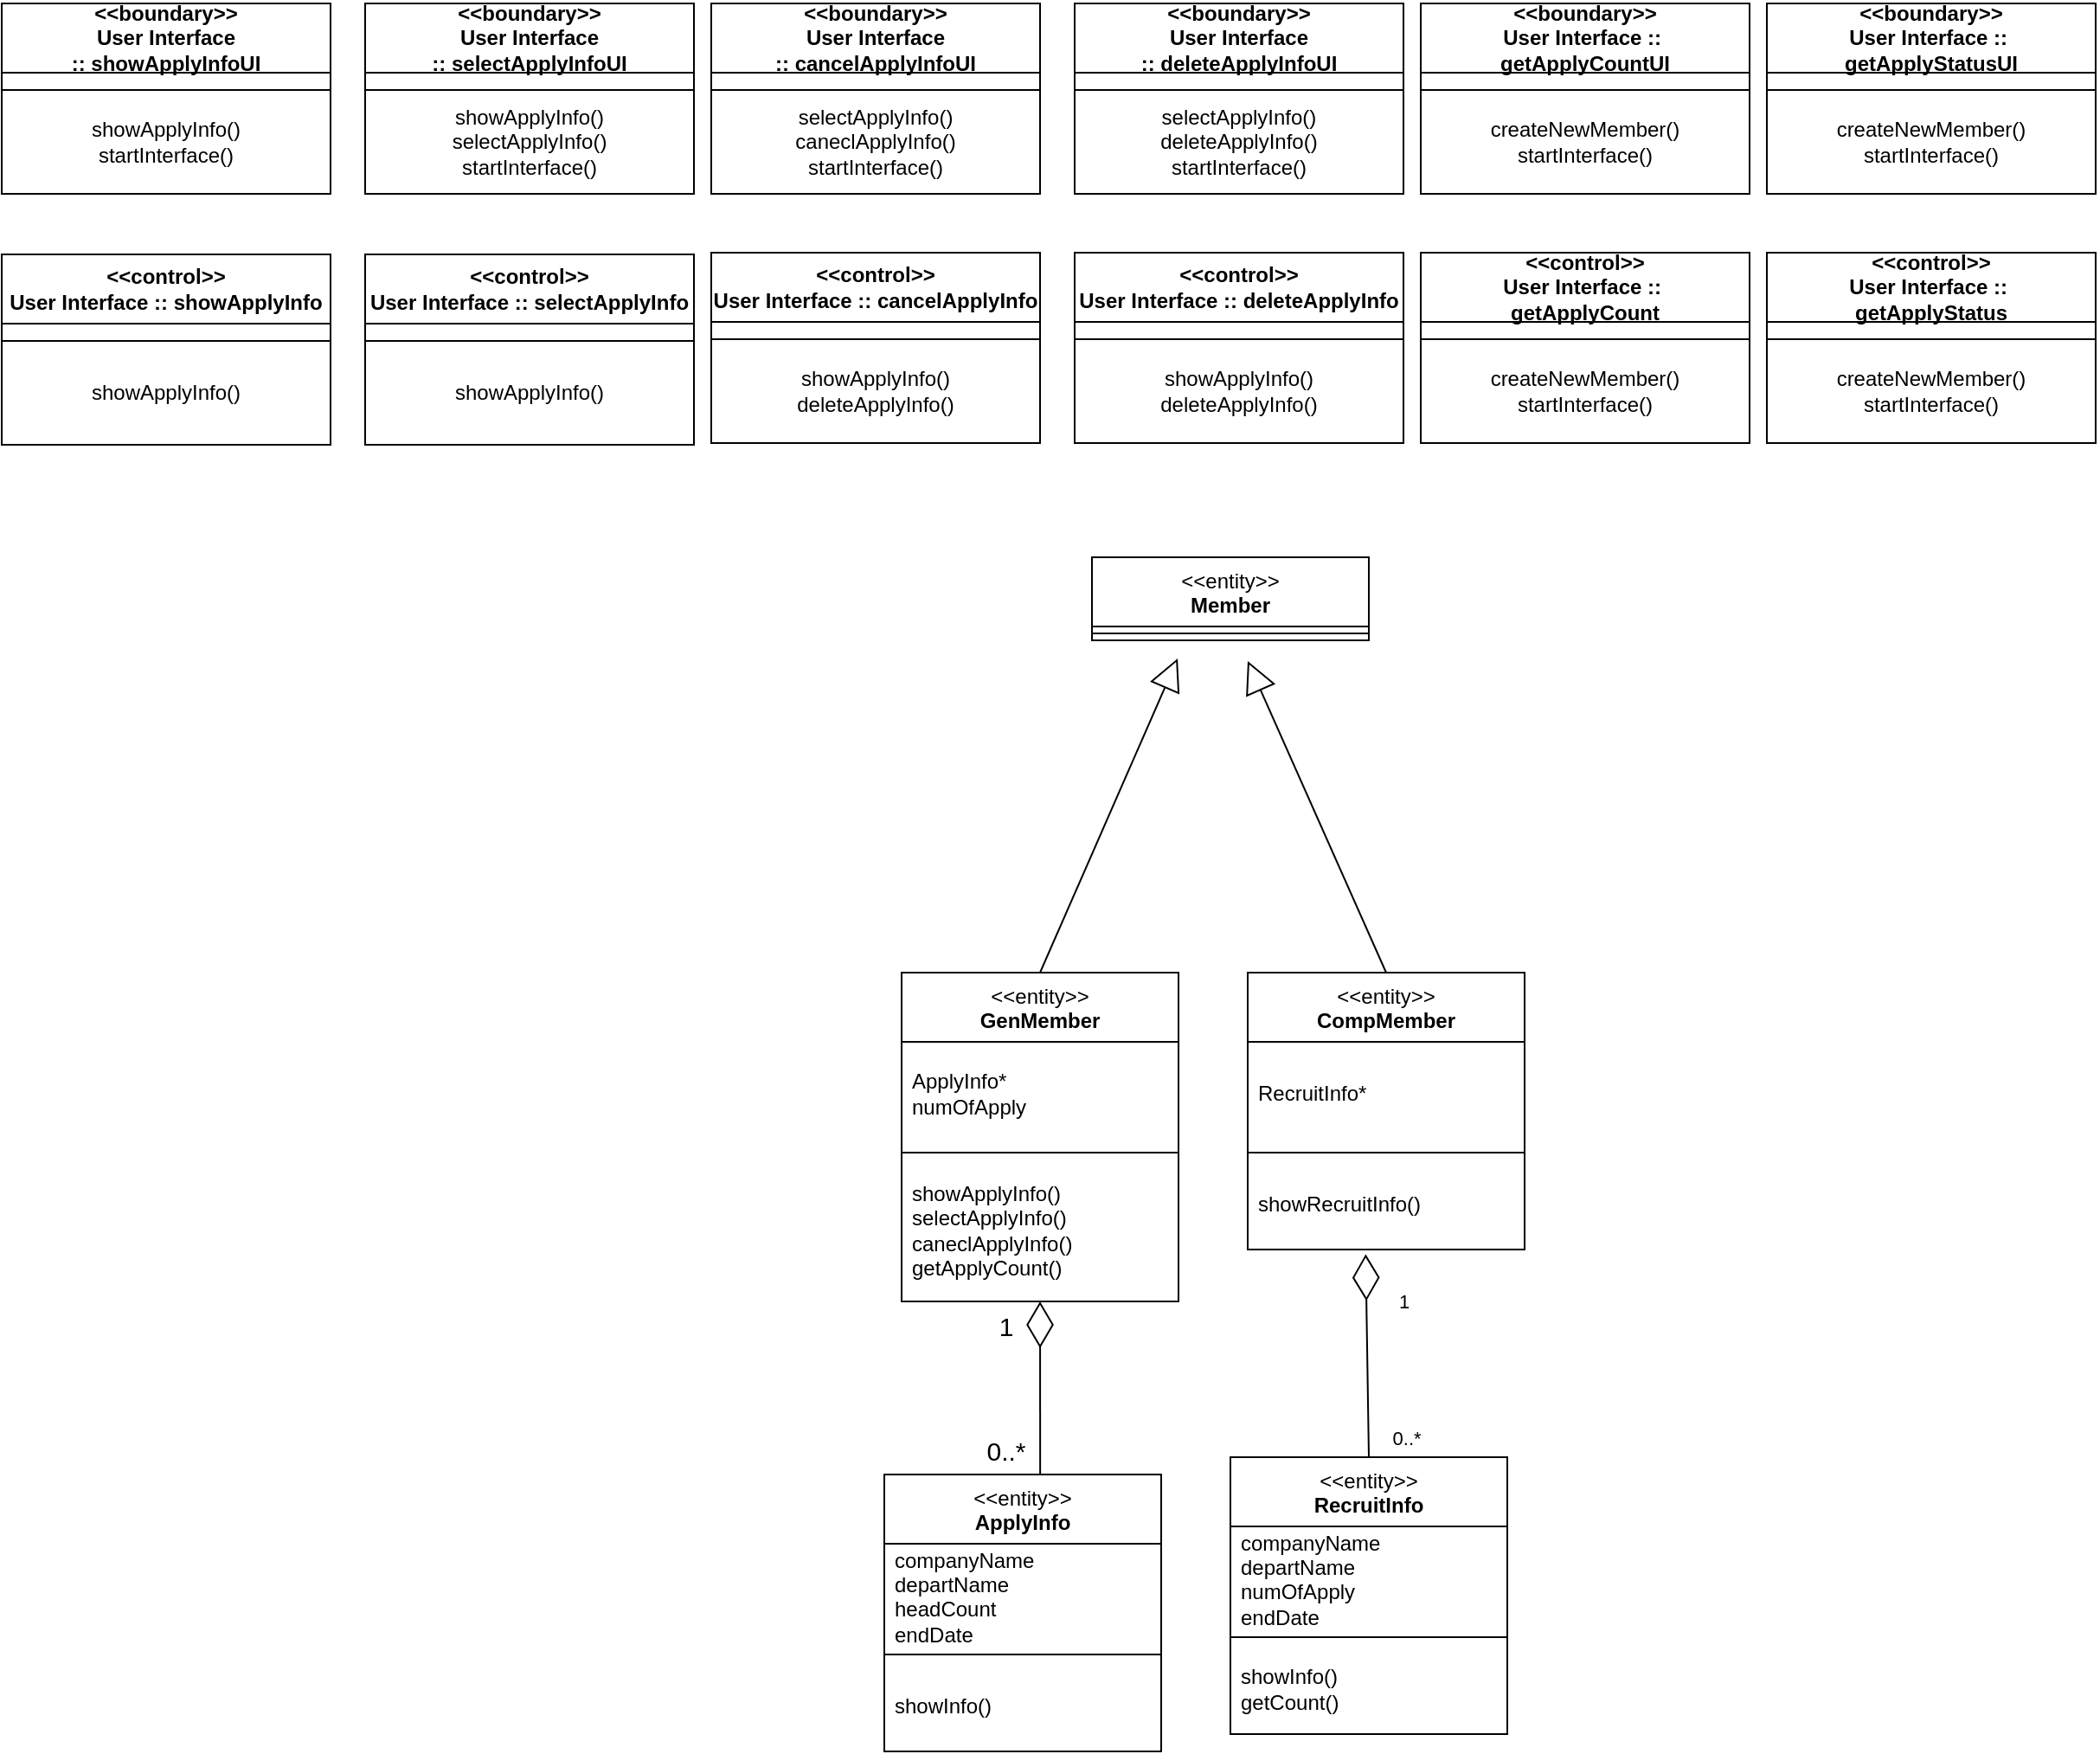 <mxfile version="21.2.9" type="github" pages="5">
  <diagram id="pO3MdKgrZuAGYdT4maOJ" name="class_diagram">
    <mxGraphModel dx="493" dy="688" grid="1" gridSize="10" guides="1" tooltips="1" connect="1" arrows="1" fold="1" page="1" pageScale="1" pageWidth="827" pageHeight="1169" math="0" shadow="0">
      <root>
        <mxCell id="0" />
        <mxCell id="1" parent="0" />
        <mxCell id="WtkBcKNU89IFa_I_xYE9-1" value="&amp;lt;&amp;lt;boundary&amp;gt;&amp;gt;&lt;br&gt;User Interface ::&amp;nbsp;&lt;b style=&quot;border-color: var(--border-color);&quot;&gt;showApplyInfo&lt;/b&gt;UI" style="swimlane;fontStyle=1;align=center;verticalAlign=middle;childLayout=stackLayout;horizontal=1;startSize=40;horizontalStack=0;resizeParent=1;resizeParentMax=0;resizeLast=0;collapsible=0;marginBottom=0;html=1;whiteSpace=wrap;" parent="1" vertex="1">
          <mxGeometry x="870" y="220" width="190" height="110" as="geometry" />
        </mxCell>
        <mxCell id="WtkBcKNU89IFa_I_xYE9-2" value="" style="endArrow=none;html=1;rounded=0;" parent="WtkBcKNU89IFa_I_xYE9-1" edge="1">
          <mxGeometry width="50" height="50" relative="1" as="geometry">
            <mxPoint y="50" as="sourcePoint" />
            <mxPoint x="190" y="50" as="targetPoint" />
          </mxGeometry>
        </mxCell>
        <mxCell id="WtkBcKNU89IFa_I_xYE9-3" value="&lt;h1&gt;&lt;br&gt;&lt;/h1&gt;" style="text;html=1;strokeColor=none;fillColor=none;spacing=5;spacingTop=-20;whiteSpace=wrap;overflow=hidden;rounded=0;" parent="WtkBcKNU89IFa_I_xYE9-1" vertex="1">
          <mxGeometry y="40" width="190" height="10" as="geometry" />
        </mxCell>
        <mxCell id="WtkBcKNU89IFa_I_xYE9-4" style="edgeStyle=orthogonalEdgeStyle;rounded=0;orthogonalLoop=1;jettySize=auto;html=1;exitX=0.5;exitY=1;exitDx=0;exitDy=0;" parent="WtkBcKNU89IFa_I_xYE9-1" source="WtkBcKNU89IFa_I_xYE9-3" target="WtkBcKNU89IFa_I_xYE9-3" edge="1">
          <mxGeometry relative="1" as="geometry" />
        </mxCell>
        <mxCell id="WtkBcKNU89IFa_I_xYE9-5" value="showApplyInfo()&lt;br&gt;startInterface()" style="text;html=1;strokeColor=none;fillColor=none;align=center;verticalAlign=middle;whiteSpace=wrap;rounded=0;" parent="WtkBcKNU89IFa_I_xYE9-1" vertex="1">
          <mxGeometry y="50" width="190" height="60" as="geometry" />
        </mxCell>
        <mxCell id="amxBN_urfzjxhlQZRAkb-6" value="&amp;lt;&amp;lt;boundary&amp;gt;&amp;gt;&lt;br&gt;User Interface ::&amp;nbsp;&lt;b style=&quot;border-color: var(--border-color);&quot;&gt;selectApplyInfo&lt;/b&gt;UI" style="swimlane;fontStyle=1;align=center;verticalAlign=middle;childLayout=stackLayout;horizontal=1;startSize=40;horizontalStack=0;resizeParent=1;resizeParentMax=0;resizeLast=0;collapsible=0;marginBottom=0;html=1;whiteSpace=wrap;" parent="1" vertex="1">
          <mxGeometry x="1080" y="220" width="190" height="110" as="geometry" />
        </mxCell>
        <mxCell id="amxBN_urfzjxhlQZRAkb-7" value="" style="endArrow=none;html=1;rounded=0;" parent="amxBN_urfzjxhlQZRAkb-6" edge="1">
          <mxGeometry width="50" height="50" relative="1" as="geometry">
            <mxPoint y="50" as="sourcePoint" />
            <mxPoint x="190" y="50" as="targetPoint" />
          </mxGeometry>
        </mxCell>
        <mxCell id="amxBN_urfzjxhlQZRAkb-8" value="&lt;h1&gt;&lt;br&gt;&lt;/h1&gt;" style="text;html=1;strokeColor=none;fillColor=none;spacing=5;spacingTop=-20;whiteSpace=wrap;overflow=hidden;rounded=0;" parent="amxBN_urfzjxhlQZRAkb-6" vertex="1">
          <mxGeometry y="40" width="190" height="10" as="geometry" />
        </mxCell>
        <mxCell id="amxBN_urfzjxhlQZRAkb-9" style="edgeStyle=orthogonalEdgeStyle;rounded=0;orthogonalLoop=1;jettySize=auto;html=1;exitX=0.5;exitY=1;exitDx=0;exitDy=0;" parent="amxBN_urfzjxhlQZRAkb-6" source="amxBN_urfzjxhlQZRAkb-8" target="amxBN_urfzjxhlQZRAkb-8" edge="1">
          <mxGeometry relative="1" as="geometry" />
        </mxCell>
        <mxCell id="amxBN_urfzjxhlQZRAkb-10" value="showApplyInfo()&lt;br&gt;selectApplyInfo()&lt;br&gt;startInterface()" style="text;html=1;strokeColor=none;fillColor=none;align=center;verticalAlign=middle;whiteSpace=wrap;rounded=0;" parent="amxBN_urfzjxhlQZRAkb-6" vertex="1">
          <mxGeometry y="50" width="190" height="60" as="geometry" />
        </mxCell>
        <mxCell id="Mex1V11Ur9scai3FmJi1-1" value="&amp;lt;&amp;lt;boundary&amp;gt;&amp;gt;&lt;br&gt;User Interface ::&amp;nbsp;&lt;b style=&quot;border-color: var(--border-color);&quot;&gt;cancelApplyInfo&lt;/b&gt;UI" style="swimlane;fontStyle=1;align=center;verticalAlign=middle;childLayout=stackLayout;horizontal=1;startSize=40;horizontalStack=0;resizeParent=1;resizeParentMax=0;resizeLast=0;collapsible=0;marginBottom=0;html=1;whiteSpace=wrap;" parent="1" vertex="1">
          <mxGeometry x="1280" y="220" width="190" height="110" as="geometry" />
        </mxCell>
        <mxCell id="Mex1V11Ur9scai3FmJi1-2" value="" style="endArrow=none;html=1;rounded=0;" parent="Mex1V11Ur9scai3FmJi1-1" edge="1">
          <mxGeometry width="50" height="50" relative="1" as="geometry">
            <mxPoint y="50" as="sourcePoint" />
            <mxPoint x="190" y="50" as="targetPoint" />
          </mxGeometry>
        </mxCell>
        <mxCell id="Mex1V11Ur9scai3FmJi1-3" value="&lt;h1&gt;&lt;br&gt;&lt;/h1&gt;" style="text;html=1;strokeColor=none;fillColor=none;spacing=5;spacingTop=-20;whiteSpace=wrap;overflow=hidden;rounded=0;" parent="Mex1V11Ur9scai3FmJi1-1" vertex="1">
          <mxGeometry y="40" width="190" height="10" as="geometry" />
        </mxCell>
        <mxCell id="Mex1V11Ur9scai3FmJi1-4" style="edgeStyle=orthogonalEdgeStyle;rounded=0;orthogonalLoop=1;jettySize=auto;html=1;exitX=0.5;exitY=1;exitDx=0;exitDy=0;" parent="Mex1V11Ur9scai3FmJi1-1" source="Mex1V11Ur9scai3FmJi1-3" target="Mex1V11Ur9scai3FmJi1-3" edge="1">
          <mxGeometry relative="1" as="geometry" />
        </mxCell>
        <mxCell id="Mex1V11Ur9scai3FmJi1-5" value="selectApplyInfo()&lt;br&gt;caneclApplyInfo()&lt;br&gt;startInterface()" style="text;html=1;strokeColor=none;fillColor=none;align=center;verticalAlign=middle;whiteSpace=wrap;rounded=0;" parent="Mex1V11Ur9scai3FmJi1-1" vertex="1">
          <mxGeometry y="50" width="190" height="60" as="geometry" />
        </mxCell>
        <mxCell id="yf_7f9Sgfpxl0LVMcvd6-1" value="&amp;lt;&amp;lt;boundary&amp;gt;&amp;gt;&lt;br&gt;User Interface ::&amp;nbsp;&lt;b style=&quot;border-color: var(--border-color);&quot;&gt;deleteApplyInfo&lt;/b&gt;UI" style="swimlane;fontStyle=1;align=center;verticalAlign=middle;childLayout=stackLayout;horizontal=1;startSize=40;horizontalStack=0;resizeParent=1;resizeParentMax=0;resizeLast=0;collapsible=0;marginBottom=0;html=1;whiteSpace=wrap;" parent="1" vertex="1">
          <mxGeometry x="1490" y="220" width="190" height="110" as="geometry" />
        </mxCell>
        <mxCell id="yf_7f9Sgfpxl0LVMcvd6-2" value="" style="endArrow=none;html=1;rounded=0;" parent="yf_7f9Sgfpxl0LVMcvd6-1" edge="1">
          <mxGeometry width="50" height="50" relative="1" as="geometry">
            <mxPoint y="50" as="sourcePoint" />
            <mxPoint x="190" y="50" as="targetPoint" />
          </mxGeometry>
        </mxCell>
        <mxCell id="yf_7f9Sgfpxl0LVMcvd6-3" value="&lt;h1&gt;&lt;br&gt;&lt;/h1&gt;" style="text;html=1;strokeColor=none;fillColor=none;spacing=5;spacingTop=-20;whiteSpace=wrap;overflow=hidden;rounded=0;" parent="yf_7f9Sgfpxl0LVMcvd6-1" vertex="1">
          <mxGeometry y="40" width="190" height="10" as="geometry" />
        </mxCell>
        <mxCell id="yf_7f9Sgfpxl0LVMcvd6-4" style="edgeStyle=orthogonalEdgeStyle;rounded=0;orthogonalLoop=1;jettySize=auto;html=1;exitX=0.5;exitY=1;exitDx=0;exitDy=0;" parent="yf_7f9Sgfpxl0LVMcvd6-1" source="yf_7f9Sgfpxl0LVMcvd6-3" target="yf_7f9Sgfpxl0LVMcvd6-3" edge="1">
          <mxGeometry relative="1" as="geometry" />
        </mxCell>
        <mxCell id="yf_7f9Sgfpxl0LVMcvd6-5" value="selectApplyInfo()&lt;br style=&quot;border-color: var(--border-color);&quot;&gt;deleteApplyInfo()&lt;br style=&quot;border-color: var(--border-color);&quot;&gt;startInterface()" style="text;html=1;strokeColor=none;fillColor=none;align=center;verticalAlign=middle;whiteSpace=wrap;rounded=0;" parent="yf_7f9Sgfpxl0LVMcvd6-1" vertex="1">
          <mxGeometry y="50" width="190" height="60" as="geometry" />
        </mxCell>
        <mxCell id="yf_7f9Sgfpxl0LVMcvd6-6" value="&amp;lt;&amp;lt;boundary&amp;gt;&amp;gt;&lt;br&gt;User Interface ::&amp;nbsp;&lt;br&gt;&lt;b style=&quot;border-color: var(--border-color);&quot;&gt;getApplyCount&lt;/b&gt;UI" style="swimlane;fontStyle=1;align=center;verticalAlign=middle;childLayout=stackLayout;horizontal=1;startSize=40;horizontalStack=0;resizeParent=1;resizeParentMax=0;resizeLast=0;collapsible=0;marginBottom=0;html=1;whiteSpace=wrap;" parent="1" vertex="1">
          <mxGeometry x="1690" y="220" width="190" height="110" as="geometry" />
        </mxCell>
        <mxCell id="yf_7f9Sgfpxl0LVMcvd6-7" value="" style="endArrow=none;html=1;rounded=0;" parent="yf_7f9Sgfpxl0LVMcvd6-6" edge="1">
          <mxGeometry width="50" height="50" relative="1" as="geometry">
            <mxPoint y="50" as="sourcePoint" />
            <mxPoint x="190" y="50" as="targetPoint" />
          </mxGeometry>
        </mxCell>
        <mxCell id="yf_7f9Sgfpxl0LVMcvd6-8" value="&lt;h1&gt;&lt;br&gt;&lt;/h1&gt;" style="text;html=1;strokeColor=none;fillColor=none;spacing=5;spacingTop=-20;whiteSpace=wrap;overflow=hidden;rounded=0;" parent="yf_7f9Sgfpxl0LVMcvd6-6" vertex="1">
          <mxGeometry y="40" width="190" height="10" as="geometry" />
        </mxCell>
        <mxCell id="yf_7f9Sgfpxl0LVMcvd6-9" style="edgeStyle=orthogonalEdgeStyle;rounded=0;orthogonalLoop=1;jettySize=auto;html=1;exitX=0.5;exitY=1;exitDx=0;exitDy=0;" parent="yf_7f9Sgfpxl0LVMcvd6-6" source="yf_7f9Sgfpxl0LVMcvd6-8" target="yf_7f9Sgfpxl0LVMcvd6-8" edge="1">
          <mxGeometry relative="1" as="geometry" />
        </mxCell>
        <mxCell id="yf_7f9Sgfpxl0LVMcvd6-10" value="createNewMember()&lt;br&gt;startInterface()" style="text;html=1;strokeColor=none;fillColor=none;align=center;verticalAlign=middle;whiteSpace=wrap;rounded=0;" parent="yf_7f9Sgfpxl0LVMcvd6-6" vertex="1">
          <mxGeometry y="50" width="190" height="60" as="geometry" />
        </mxCell>
        <mxCell id="9Z2GTSBWnuTWCutttVg3-2" value="&amp;lt;&amp;lt;boundary&amp;gt;&amp;gt;&lt;br&gt;User Interface ::&amp;nbsp;&lt;br&gt;&lt;b style=&quot;border-color: var(--border-color);&quot;&gt;getApplyStatus&lt;/b&gt;UI" style="swimlane;fontStyle=1;align=center;verticalAlign=middle;childLayout=stackLayout;horizontal=1;startSize=40;horizontalStack=0;resizeParent=1;resizeParentMax=0;resizeLast=0;collapsible=0;marginBottom=0;html=1;whiteSpace=wrap;" parent="1" vertex="1">
          <mxGeometry x="1890" y="220" width="190" height="110" as="geometry" />
        </mxCell>
        <mxCell id="9Z2GTSBWnuTWCutttVg3-3" value="" style="endArrow=none;html=1;rounded=0;" parent="9Z2GTSBWnuTWCutttVg3-2" edge="1">
          <mxGeometry width="50" height="50" relative="1" as="geometry">
            <mxPoint y="50" as="sourcePoint" />
            <mxPoint x="190" y="50" as="targetPoint" />
          </mxGeometry>
        </mxCell>
        <mxCell id="9Z2GTSBWnuTWCutttVg3-4" value="&lt;h1&gt;&lt;br&gt;&lt;/h1&gt;" style="text;html=1;strokeColor=none;fillColor=none;spacing=5;spacingTop=-20;whiteSpace=wrap;overflow=hidden;rounded=0;" parent="9Z2GTSBWnuTWCutttVg3-2" vertex="1">
          <mxGeometry y="40" width="190" height="10" as="geometry" />
        </mxCell>
        <mxCell id="9Z2GTSBWnuTWCutttVg3-5" style="edgeStyle=orthogonalEdgeStyle;rounded=0;orthogonalLoop=1;jettySize=auto;html=1;exitX=0.5;exitY=1;exitDx=0;exitDy=0;" parent="9Z2GTSBWnuTWCutttVg3-2" source="9Z2GTSBWnuTWCutttVg3-4" target="9Z2GTSBWnuTWCutttVg3-4" edge="1">
          <mxGeometry relative="1" as="geometry" />
        </mxCell>
        <mxCell id="9Z2GTSBWnuTWCutttVg3-6" value="createNewMember()&lt;br&gt;startInterface()" style="text;html=1;strokeColor=none;fillColor=none;align=center;verticalAlign=middle;whiteSpace=wrap;rounded=0;" parent="9Z2GTSBWnuTWCutttVg3-2" vertex="1">
          <mxGeometry y="50" width="190" height="60" as="geometry" />
        </mxCell>
        <mxCell id="Y0QEt7UJyjL08IKQHozE-1" value="&amp;lt;&amp;lt;entity&amp;gt;&amp;gt;&lt;br&gt;&lt;b&gt;Member&lt;/b&gt;" style="swimlane;fontStyle=0;align=center;verticalAlign=top;childLayout=stackLayout;horizontal=1;startSize=40;horizontalStack=0;resizeParent=1;resizeParentMax=0;resizeLast=0;collapsible=0;marginBottom=0;html=1;whiteSpace=wrap;" parent="1" vertex="1">
          <mxGeometry x="1500" y="540" width="160" height="48" as="geometry" />
        </mxCell>
        <mxCell id="Y0QEt7UJyjL08IKQHozE-3" value="" style="line;strokeWidth=1;fillColor=none;align=left;verticalAlign=middle;spacingTop=-1;spacingLeft=3;spacingRight=3;rotatable=0;labelPosition=right;points=[];portConstraint=eastwest;" parent="Y0QEt7UJyjL08IKQHozE-1" vertex="1">
          <mxGeometry y="40" width="160" height="8" as="geometry" />
        </mxCell>
        <mxCell id="Y0QEt7UJyjL08IKQHozE-5" value="&amp;lt;&amp;lt;entity&amp;gt;&amp;gt;&lt;br&gt;&lt;b&gt;GenMember&lt;/b&gt;" style="swimlane;fontStyle=0;align=center;verticalAlign=top;childLayout=stackLayout;horizontal=1;startSize=40;horizontalStack=0;resizeParent=1;resizeParentMax=0;resizeLast=0;collapsible=0;marginBottom=0;html=1;whiteSpace=wrap;" parent="1" vertex="1">
          <mxGeometry x="1390" y="780" width="160" height="190" as="geometry" />
        </mxCell>
        <mxCell id="Y0QEt7UJyjL08IKQHozE-6" value="ApplyInfo*&lt;br&gt;numOfApply" style="text;html=1;strokeColor=none;fillColor=none;align=left;verticalAlign=middle;spacingLeft=4;spacingRight=4;overflow=hidden;rotatable=0;points=[[0,0.5],[1,0.5]];portConstraint=eastwest;whiteSpace=wrap;" parent="Y0QEt7UJyjL08IKQHozE-5" vertex="1">
          <mxGeometry y="40" width="160" height="60" as="geometry" />
        </mxCell>
        <mxCell id="Y0QEt7UJyjL08IKQHozE-7" value="" style="line;strokeWidth=1;fillColor=none;align=left;verticalAlign=middle;spacingTop=-1;spacingLeft=3;spacingRight=3;rotatable=0;labelPosition=right;points=[];portConstraint=eastwest;" parent="Y0QEt7UJyjL08IKQHozE-5" vertex="1">
          <mxGeometry y="100" width="160" height="8" as="geometry" />
        </mxCell>
        <mxCell id="Y0QEt7UJyjL08IKQHozE-8" value="showApplyInfo()&lt;br&gt;selectApplyInfo()&lt;br&gt;caneclApplyInfo()&lt;br&gt;getApplyCount()" style="text;html=1;strokeColor=none;fillColor=none;align=left;verticalAlign=middle;spacingLeft=4;spacingRight=4;overflow=hidden;rotatable=0;points=[[0,0.5],[1,0.5]];portConstraint=eastwest;whiteSpace=wrap;" parent="Y0QEt7UJyjL08IKQHozE-5" vertex="1">
          <mxGeometry y="108" width="160" height="82" as="geometry" />
        </mxCell>
        <mxCell id="Y0QEt7UJyjL08IKQHozE-9" value="&amp;lt;&amp;lt;entity&amp;gt;&amp;gt;&lt;br&gt;&lt;b&gt;CompMember&lt;/b&gt;" style="swimlane;fontStyle=0;align=center;verticalAlign=top;childLayout=stackLayout;horizontal=1;startSize=40;horizontalStack=0;resizeParent=1;resizeParentMax=0;resizeLast=0;collapsible=0;marginBottom=0;html=1;whiteSpace=wrap;" parent="1" vertex="1">
          <mxGeometry x="1590" y="780" width="160" height="160" as="geometry" />
        </mxCell>
        <mxCell id="Y0QEt7UJyjL08IKQHozE-10" value="RecruitInfo*" style="text;html=1;strokeColor=none;fillColor=none;align=left;verticalAlign=middle;spacingLeft=4;spacingRight=4;overflow=hidden;rotatable=0;points=[[0,0.5],[1,0.5]];portConstraint=eastwest;whiteSpace=wrap;" parent="Y0QEt7UJyjL08IKQHozE-9" vertex="1">
          <mxGeometry y="40" width="160" height="60" as="geometry" />
        </mxCell>
        <mxCell id="Y0QEt7UJyjL08IKQHozE-11" value="" style="line;strokeWidth=1;fillColor=none;align=left;verticalAlign=middle;spacingTop=-1;spacingLeft=3;spacingRight=3;rotatable=0;labelPosition=right;points=[];portConstraint=eastwest;" parent="Y0QEt7UJyjL08IKQHozE-9" vertex="1">
          <mxGeometry y="100" width="160" height="8" as="geometry" />
        </mxCell>
        <mxCell id="Y0QEt7UJyjL08IKQHozE-12" value="showRecruitInfo()" style="text;html=1;strokeColor=none;fillColor=none;align=left;verticalAlign=middle;spacingLeft=4;spacingRight=4;overflow=hidden;rotatable=0;points=[[0,0.5],[1,0.5]];portConstraint=eastwest;whiteSpace=wrap;" parent="Y0QEt7UJyjL08IKQHozE-9" vertex="1">
          <mxGeometry y="108" width="160" height="52" as="geometry" />
        </mxCell>
        <mxCell id="Y0QEt7UJyjL08IKQHozE-13" value="" style="endArrow=block;endSize=16;endFill=0;html=1;rounded=0;exitX=0.5;exitY=0;exitDx=0;exitDy=0;entryX=0.372;entryY=0.976;entryDx=0;entryDy=0;entryPerimeter=0;" parent="1" source="Y0QEt7UJyjL08IKQHozE-5" edge="1">
          <mxGeometry width="160" relative="1" as="geometry">
            <mxPoint x="1550" y="770" as="sourcePoint" />
            <mxPoint x="1549.52" y="598.512" as="targetPoint" />
          </mxGeometry>
        </mxCell>
        <mxCell id="Y0QEt7UJyjL08IKQHozE-14" value="" style="endArrow=block;endSize=16;endFill=0;html=1;rounded=0;exitX=0.5;exitY=0;exitDx=0;exitDy=0;entryX=0.625;entryY=1;entryDx=0;entryDy=0;entryPerimeter=0;" parent="1" source="Y0QEt7UJyjL08IKQHozE-9" edge="1">
          <mxGeometry width="160" relative="1" as="geometry">
            <mxPoint x="1690" y="640" as="sourcePoint" />
            <mxPoint x="1590" y="600" as="targetPoint" />
            <Array as="points" />
          </mxGeometry>
        </mxCell>
        <mxCell id="zgVNyb772J8b74xou4hm-1" value="&amp;lt;&amp;lt;entity&amp;gt;&amp;gt;&lt;br&gt;&lt;b&gt;RecruitInfo&lt;/b&gt;" style="swimlane;fontStyle=0;align=center;verticalAlign=top;childLayout=stackLayout;horizontal=1;startSize=40;horizontalStack=0;resizeParent=1;resizeParentMax=0;resizeLast=0;collapsible=0;marginBottom=0;html=1;whiteSpace=wrap;" parent="1" vertex="1">
          <mxGeometry x="1580" y="1060" width="160" height="160" as="geometry" />
        </mxCell>
        <mxCell id="zgVNyb772J8b74xou4hm-2" value="companyName&lt;br&gt;departName&lt;br&gt;numOfApply&lt;br&gt;endDate" style="text;html=1;strokeColor=none;fillColor=none;align=left;verticalAlign=middle;spacingLeft=4;spacingRight=4;overflow=hidden;rotatable=0;points=[[0,0.5],[1,0.5]];portConstraint=eastwest;whiteSpace=wrap;" parent="zgVNyb772J8b74xou4hm-1" vertex="1">
          <mxGeometry y="40" width="160" height="60" as="geometry" />
        </mxCell>
        <mxCell id="zgVNyb772J8b74xou4hm-3" value="" style="line;strokeWidth=1;fillColor=none;align=left;verticalAlign=middle;spacingTop=-1;spacingLeft=3;spacingRight=3;rotatable=0;labelPosition=right;points=[];portConstraint=eastwest;" parent="zgVNyb772J8b74xou4hm-1" vertex="1">
          <mxGeometry y="100" width="160" height="8" as="geometry" />
        </mxCell>
        <mxCell id="zgVNyb772J8b74xou4hm-4" value="showInfo()&lt;br&gt;getCount()" style="text;html=1;strokeColor=none;fillColor=none;align=left;verticalAlign=middle;spacingLeft=4;spacingRight=4;overflow=hidden;rotatable=0;points=[[0,0.5],[1,0.5]];portConstraint=eastwest;whiteSpace=wrap;" parent="zgVNyb772J8b74xou4hm-1" vertex="1">
          <mxGeometry y="108" width="160" height="52" as="geometry" />
        </mxCell>
        <mxCell id="Z35v7WAChhQf6CAPm1-N-5" value="&amp;lt;&amp;lt;entity&amp;gt;&amp;gt;&lt;br&gt;&lt;b&gt;ApplyInfo&lt;/b&gt;" style="swimlane;fontStyle=0;align=center;verticalAlign=top;childLayout=stackLayout;horizontal=1;startSize=40;horizontalStack=0;resizeParent=1;resizeParentMax=0;resizeLast=0;collapsible=0;marginBottom=0;html=1;whiteSpace=wrap;" parent="1" vertex="1">
          <mxGeometry x="1380" y="1070" width="160" height="160" as="geometry" />
        </mxCell>
        <mxCell id="Z35v7WAChhQf6CAPm1-N-6" value="companyName&lt;br&gt;departName&lt;br&gt;headCount&lt;br&gt;endDate" style="text;html=1;strokeColor=none;fillColor=none;align=left;verticalAlign=middle;spacingLeft=4;spacingRight=4;overflow=hidden;rotatable=0;points=[[0,0.5],[1,0.5]];portConstraint=eastwest;whiteSpace=wrap;" parent="Z35v7WAChhQf6CAPm1-N-5" vertex="1">
          <mxGeometry y="40" width="160" height="60" as="geometry" />
        </mxCell>
        <mxCell id="Z35v7WAChhQf6CAPm1-N-7" value="" style="line;strokeWidth=1;fillColor=none;align=left;verticalAlign=middle;spacingTop=-1;spacingLeft=3;spacingRight=3;rotatable=0;labelPosition=right;points=[];portConstraint=eastwest;" parent="Z35v7WAChhQf6CAPm1-N-5" vertex="1">
          <mxGeometry y="100" width="160" height="8" as="geometry" />
        </mxCell>
        <mxCell id="Z35v7WAChhQf6CAPm1-N-8" value="showInfo()" style="text;html=1;strokeColor=none;fillColor=none;align=left;verticalAlign=middle;spacingLeft=4;spacingRight=4;overflow=hidden;rotatable=0;points=[[0,0.5],[1,0.5]];portConstraint=eastwest;whiteSpace=wrap;" parent="Z35v7WAChhQf6CAPm1-N-5" vertex="1">
          <mxGeometry y="108" width="160" height="52" as="geometry" />
        </mxCell>
        <mxCell id="6_NXuu7yeNAMnzyCHxg2-6" value="&amp;lt;&amp;lt;control&amp;gt;&amp;gt;&lt;br&gt;User Interface ::&amp;nbsp;&lt;b style=&quot;border-color: var(--border-color);&quot;&gt;selectApplyInfo&lt;/b&gt;" style="swimlane;fontStyle=1;align=center;verticalAlign=middle;childLayout=stackLayout;horizontal=1;startSize=40;horizontalStack=0;resizeParent=1;resizeParentMax=0;resizeLast=0;collapsible=0;marginBottom=0;html=1;whiteSpace=wrap;" vertex="1" parent="1">
          <mxGeometry x="1080" y="365" width="190" height="110" as="geometry" />
        </mxCell>
        <mxCell id="6_NXuu7yeNAMnzyCHxg2-7" value="" style="endArrow=none;html=1;rounded=0;" edge="1" parent="6_NXuu7yeNAMnzyCHxg2-6">
          <mxGeometry width="50" height="50" relative="1" as="geometry">
            <mxPoint y="50" as="sourcePoint" />
            <mxPoint x="190" y="50" as="targetPoint" />
          </mxGeometry>
        </mxCell>
        <mxCell id="6_NXuu7yeNAMnzyCHxg2-8" value="&lt;h1&gt;&lt;br&gt;&lt;/h1&gt;" style="text;html=1;strokeColor=none;fillColor=none;spacing=5;spacingTop=-20;whiteSpace=wrap;overflow=hidden;rounded=0;" vertex="1" parent="6_NXuu7yeNAMnzyCHxg2-6">
          <mxGeometry y="40" width="190" height="10" as="geometry" />
        </mxCell>
        <mxCell id="6_NXuu7yeNAMnzyCHxg2-9" style="edgeStyle=orthogonalEdgeStyle;rounded=0;orthogonalLoop=1;jettySize=auto;html=1;exitX=0.5;exitY=1;exitDx=0;exitDy=0;" edge="1" parent="6_NXuu7yeNAMnzyCHxg2-6" source="6_NXuu7yeNAMnzyCHxg2-8" target="6_NXuu7yeNAMnzyCHxg2-8">
          <mxGeometry relative="1" as="geometry" />
        </mxCell>
        <mxCell id="6_NXuu7yeNAMnzyCHxg2-10" value="showApplyInfo()" style="text;html=1;strokeColor=none;fillColor=none;align=center;verticalAlign=middle;whiteSpace=wrap;rounded=0;" vertex="1" parent="6_NXuu7yeNAMnzyCHxg2-6">
          <mxGeometry y="50" width="190" height="60" as="geometry" />
        </mxCell>
        <mxCell id="6_NXuu7yeNAMnzyCHxg2-11" value="&amp;lt;&amp;lt;control&amp;gt;&amp;gt;&lt;br&gt;User Interface ::&amp;nbsp;&lt;b style=&quot;border-color: var(--border-color);&quot;&gt;cancelApplyInfo&lt;/b&gt;" style="swimlane;fontStyle=1;align=center;verticalAlign=middle;childLayout=stackLayout;horizontal=1;startSize=40;horizontalStack=0;resizeParent=1;resizeParentMax=0;resizeLast=0;collapsible=0;marginBottom=0;html=1;whiteSpace=wrap;" vertex="1" parent="1">
          <mxGeometry x="1280" y="364" width="190" height="110" as="geometry" />
        </mxCell>
        <mxCell id="6_NXuu7yeNAMnzyCHxg2-12" value="" style="endArrow=none;html=1;rounded=0;" edge="1" parent="6_NXuu7yeNAMnzyCHxg2-11">
          <mxGeometry width="50" height="50" relative="1" as="geometry">
            <mxPoint y="50" as="sourcePoint" />
            <mxPoint x="190" y="50" as="targetPoint" />
          </mxGeometry>
        </mxCell>
        <mxCell id="6_NXuu7yeNAMnzyCHxg2-13" value="&lt;h1&gt;&lt;br&gt;&lt;/h1&gt;" style="text;html=1;strokeColor=none;fillColor=none;spacing=5;spacingTop=-20;whiteSpace=wrap;overflow=hidden;rounded=0;" vertex="1" parent="6_NXuu7yeNAMnzyCHxg2-11">
          <mxGeometry y="40" width="190" height="10" as="geometry" />
        </mxCell>
        <mxCell id="6_NXuu7yeNAMnzyCHxg2-14" style="edgeStyle=orthogonalEdgeStyle;rounded=0;orthogonalLoop=1;jettySize=auto;html=1;exitX=0.5;exitY=1;exitDx=0;exitDy=0;" edge="1" parent="6_NXuu7yeNAMnzyCHxg2-11" source="6_NXuu7yeNAMnzyCHxg2-13" target="6_NXuu7yeNAMnzyCHxg2-13">
          <mxGeometry relative="1" as="geometry" />
        </mxCell>
        <mxCell id="6_NXuu7yeNAMnzyCHxg2-15" value="showApplyInfo()&lt;br&gt;deleteApplyInfo()" style="text;html=1;strokeColor=none;fillColor=none;align=center;verticalAlign=middle;whiteSpace=wrap;rounded=0;" vertex="1" parent="6_NXuu7yeNAMnzyCHxg2-11">
          <mxGeometry y="50" width="190" height="60" as="geometry" />
        </mxCell>
        <mxCell id="6_NXuu7yeNAMnzyCHxg2-16" value="&amp;lt;&amp;lt;control&amp;gt;&amp;gt;&lt;br&gt;User Interface ::&amp;nbsp;&lt;b style=&quot;border-color: var(--border-color);&quot;&gt;deleteApplyInfo&lt;/b&gt;" style="swimlane;fontStyle=1;align=center;verticalAlign=middle;childLayout=stackLayout;horizontal=1;startSize=40;horizontalStack=0;resizeParent=1;resizeParentMax=0;resizeLast=0;collapsible=0;marginBottom=0;html=1;whiteSpace=wrap;" vertex="1" parent="1">
          <mxGeometry x="1490" y="364" width="190" height="110" as="geometry" />
        </mxCell>
        <mxCell id="6_NXuu7yeNAMnzyCHxg2-17" value="" style="endArrow=none;html=1;rounded=0;" edge="1" parent="6_NXuu7yeNAMnzyCHxg2-16">
          <mxGeometry width="50" height="50" relative="1" as="geometry">
            <mxPoint y="50" as="sourcePoint" />
            <mxPoint x="190" y="50" as="targetPoint" />
          </mxGeometry>
        </mxCell>
        <mxCell id="6_NXuu7yeNAMnzyCHxg2-18" value="&lt;h1&gt;&lt;br&gt;&lt;/h1&gt;" style="text;html=1;strokeColor=none;fillColor=none;spacing=5;spacingTop=-20;whiteSpace=wrap;overflow=hidden;rounded=0;" vertex="1" parent="6_NXuu7yeNAMnzyCHxg2-16">
          <mxGeometry y="40" width="190" height="10" as="geometry" />
        </mxCell>
        <mxCell id="6_NXuu7yeNAMnzyCHxg2-19" style="edgeStyle=orthogonalEdgeStyle;rounded=0;orthogonalLoop=1;jettySize=auto;html=1;exitX=0.5;exitY=1;exitDx=0;exitDy=0;" edge="1" parent="6_NXuu7yeNAMnzyCHxg2-16" source="6_NXuu7yeNAMnzyCHxg2-18" target="6_NXuu7yeNAMnzyCHxg2-18">
          <mxGeometry relative="1" as="geometry" />
        </mxCell>
        <mxCell id="6_NXuu7yeNAMnzyCHxg2-20" value="showApplyInfo()&lt;br style=&quot;border-color: var(--border-color);&quot;&gt;deleteApplyInfo()" style="text;html=1;strokeColor=none;fillColor=none;align=center;verticalAlign=middle;whiteSpace=wrap;rounded=0;" vertex="1" parent="6_NXuu7yeNAMnzyCHxg2-16">
          <mxGeometry y="50" width="190" height="60" as="geometry" />
        </mxCell>
        <mxCell id="6_NXuu7yeNAMnzyCHxg2-21" value="&amp;lt;&amp;lt;control&amp;gt;&amp;gt;&lt;br&gt;User Interface ::&amp;nbsp;&lt;br&gt;&lt;b style=&quot;border-color: var(--border-color);&quot;&gt;getApplyCount&lt;/b&gt;" style="swimlane;fontStyle=1;align=center;verticalAlign=middle;childLayout=stackLayout;horizontal=1;startSize=40;horizontalStack=0;resizeParent=1;resizeParentMax=0;resizeLast=0;collapsible=0;marginBottom=0;html=1;whiteSpace=wrap;" vertex="1" parent="1">
          <mxGeometry x="1690" y="364" width="190" height="110" as="geometry" />
        </mxCell>
        <mxCell id="6_NXuu7yeNAMnzyCHxg2-22" value="" style="endArrow=none;html=1;rounded=0;" edge="1" parent="6_NXuu7yeNAMnzyCHxg2-21">
          <mxGeometry width="50" height="50" relative="1" as="geometry">
            <mxPoint y="50" as="sourcePoint" />
            <mxPoint x="190" y="50" as="targetPoint" />
          </mxGeometry>
        </mxCell>
        <mxCell id="6_NXuu7yeNAMnzyCHxg2-23" value="&lt;h1&gt;&lt;br&gt;&lt;/h1&gt;" style="text;html=1;strokeColor=none;fillColor=none;spacing=5;spacingTop=-20;whiteSpace=wrap;overflow=hidden;rounded=0;" vertex="1" parent="6_NXuu7yeNAMnzyCHxg2-21">
          <mxGeometry y="40" width="190" height="10" as="geometry" />
        </mxCell>
        <mxCell id="6_NXuu7yeNAMnzyCHxg2-24" style="edgeStyle=orthogonalEdgeStyle;rounded=0;orthogonalLoop=1;jettySize=auto;html=1;exitX=0.5;exitY=1;exitDx=0;exitDy=0;" edge="1" parent="6_NXuu7yeNAMnzyCHxg2-21" source="6_NXuu7yeNAMnzyCHxg2-23" target="6_NXuu7yeNAMnzyCHxg2-23">
          <mxGeometry relative="1" as="geometry" />
        </mxCell>
        <mxCell id="6_NXuu7yeNAMnzyCHxg2-25" value="createNewMember()&lt;br&gt;startInterface()" style="text;html=1;strokeColor=none;fillColor=none;align=center;verticalAlign=middle;whiteSpace=wrap;rounded=0;" vertex="1" parent="6_NXuu7yeNAMnzyCHxg2-21">
          <mxGeometry y="50" width="190" height="60" as="geometry" />
        </mxCell>
        <mxCell id="6_NXuu7yeNAMnzyCHxg2-26" value="&amp;lt;&amp;lt;control&amp;gt;&amp;gt;&lt;br&gt;User Interface ::&amp;nbsp;&lt;br&gt;&lt;b style=&quot;border-color: var(--border-color);&quot;&gt;getApplyStatus&lt;/b&gt;" style="swimlane;fontStyle=1;align=center;verticalAlign=middle;childLayout=stackLayout;horizontal=1;startSize=40;horizontalStack=0;resizeParent=1;resizeParentMax=0;resizeLast=0;collapsible=0;marginBottom=0;html=1;whiteSpace=wrap;" vertex="1" parent="1">
          <mxGeometry x="1890" y="364" width="190" height="110" as="geometry" />
        </mxCell>
        <mxCell id="6_NXuu7yeNAMnzyCHxg2-27" value="" style="endArrow=none;html=1;rounded=0;" edge="1" parent="6_NXuu7yeNAMnzyCHxg2-26">
          <mxGeometry width="50" height="50" relative="1" as="geometry">
            <mxPoint y="50" as="sourcePoint" />
            <mxPoint x="190" y="50" as="targetPoint" />
          </mxGeometry>
        </mxCell>
        <mxCell id="6_NXuu7yeNAMnzyCHxg2-28" value="&lt;h1&gt;&lt;br&gt;&lt;/h1&gt;" style="text;html=1;strokeColor=none;fillColor=none;spacing=5;spacingTop=-20;whiteSpace=wrap;overflow=hidden;rounded=0;" vertex="1" parent="6_NXuu7yeNAMnzyCHxg2-26">
          <mxGeometry y="40" width="190" height="10" as="geometry" />
        </mxCell>
        <mxCell id="6_NXuu7yeNAMnzyCHxg2-29" style="edgeStyle=orthogonalEdgeStyle;rounded=0;orthogonalLoop=1;jettySize=auto;html=1;exitX=0.5;exitY=1;exitDx=0;exitDy=0;" edge="1" parent="6_NXuu7yeNAMnzyCHxg2-26" source="6_NXuu7yeNAMnzyCHxg2-28" target="6_NXuu7yeNAMnzyCHxg2-28">
          <mxGeometry relative="1" as="geometry" />
        </mxCell>
        <mxCell id="6_NXuu7yeNAMnzyCHxg2-30" value="createNewMember()&lt;br&gt;startInterface()" style="text;html=1;strokeColor=none;fillColor=none;align=center;verticalAlign=middle;whiteSpace=wrap;rounded=0;" vertex="1" parent="6_NXuu7yeNAMnzyCHxg2-26">
          <mxGeometry y="50" width="190" height="60" as="geometry" />
        </mxCell>
        <mxCell id="6_NXuu7yeNAMnzyCHxg2-31" value="&amp;lt;&amp;lt;control&amp;gt;&amp;gt;&lt;br&gt;User Interface ::&amp;nbsp;&lt;b style=&quot;border-color: var(--border-color);&quot;&gt;showApplyInfo&lt;/b&gt;" style="swimlane;fontStyle=1;align=center;verticalAlign=middle;childLayout=stackLayout;horizontal=1;startSize=40;horizontalStack=0;resizeParent=1;resizeParentMax=0;resizeLast=0;collapsible=0;marginBottom=0;html=1;whiteSpace=wrap;" vertex="1" parent="1">
          <mxGeometry x="870" y="365" width="190" height="110" as="geometry" />
        </mxCell>
        <mxCell id="6_NXuu7yeNAMnzyCHxg2-32" value="" style="endArrow=none;html=1;rounded=0;" edge="1" parent="6_NXuu7yeNAMnzyCHxg2-31">
          <mxGeometry width="50" height="50" relative="1" as="geometry">
            <mxPoint y="50" as="sourcePoint" />
            <mxPoint x="190" y="50" as="targetPoint" />
          </mxGeometry>
        </mxCell>
        <mxCell id="6_NXuu7yeNAMnzyCHxg2-33" value="&lt;h1&gt;&lt;br&gt;&lt;/h1&gt;" style="text;html=1;strokeColor=none;fillColor=none;spacing=5;spacingTop=-20;whiteSpace=wrap;overflow=hidden;rounded=0;" vertex="1" parent="6_NXuu7yeNAMnzyCHxg2-31">
          <mxGeometry y="40" width="190" height="10" as="geometry" />
        </mxCell>
        <mxCell id="6_NXuu7yeNAMnzyCHxg2-34" style="edgeStyle=orthogonalEdgeStyle;rounded=0;orthogonalLoop=1;jettySize=auto;html=1;exitX=0.5;exitY=1;exitDx=0;exitDy=0;" edge="1" parent="6_NXuu7yeNAMnzyCHxg2-31" source="6_NXuu7yeNAMnzyCHxg2-33" target="6_NXuu7yeNAMnzyCHxg2-33">
          <mxGeometry relative="1" as="geometry" />
        </mxCell>
        <mxCell id="6_NXuu7yeNAMnzyCHxg2-35" value="showApplyInfo()" style="text;html=1;strokeColor=none;fillColor=none;align=center;verticalAlign=middle;whiteSpace=wrap;rounded=0;" vertex="1" parent="6_NXuu7yeNAMnzyCHxg2-31">
          <mxGeometry y="50" width="190" height="60" as="geometry" />
        </mxCell>
        <mxCell id="6_NXuu7yeNAMnzyCHxg2-39" value="1&lt;br&gt;&lt;br&gt;&lt;br&gt;&lt;br&gt;&lt;br&gt;&amp;nbsp;&lt;br&gt;&amp;nbsp;0..*" style="endArrow=diamondThin;endFill=0;endSize=24;html=1;rounded=0;entryX=0.426;entryY=1.052;entryDx=0;entryDy=0;entryPerimeter=0;exitX=0.5;exitY=0;exitDx=0;exitDy=0;" edge="1" parent="1" source="zgVNyb772J8b74xou4hm-1" target="Y0QEt7UJyjL08IKQHozE-12">
          <mxGeometry x="-0.153" y="-21" width="160" relative="1" as="geometry">
            <mxPoint x="1870" y="801" as="sourcePoint" />
            <mxPoint x="1630" y="1160" as="targetPoint" />
            <mxPoint as="offset" />
          </mxGeometry>
        </mxCell>
        <mxCell id="6_NXuu7yeNAMnzyCHxg2-40" value="&lt;span style=&quot;font-size: 15px;&quot;&gt;1&lt;br&gt;&lt;br&gt;&lt;br&gt;&lt;br&gt;0..*&lt;br&gt;&lt;/span&gt;" style="endArrow=diamondThin;endFill=0;endSize=24;html=1;rounded=0;entryX=0.5;entryY=1;entryDx=0;entryDy=0;entryPerimeter=0;exitX=0.563;exitY=0;exitDx=0;exitDy=0;exitPerimeter=0;" edge="1" parent="1" source="Z35v7WAChhQf6CAPm1-N-5" target="Y0QEt7UJyjL08IKQHozE-8">
          <mxGeometry x="0.0" y="20" width="160" relative="1" as="geometry">
            <mxPoint x="1460" y="1070" as="sourcePoint" />
            <mxPoint x="1390" y="807.63" as="targetPoint" />
            <mxPoint as="offset" />
          </mxGeometry>
        </mxCell>
      </root>
    </mxGraphModel>
  </diagram>
  <diagram id="C5RBs43oDa-KdzZeNtuy" name="communication_diagram">
    <mxGraphModel dx="1320" dy="688" grid="1" gridSize="10" guides="1" tooltips="1" connect="1" arrows="1" fold="1" page="1" pageScale="1" pageWidth="827" pageHeight="1169" math="0" shadow="0">
      <root>
        <mxCell id="WIyWlLk6GJQsqaUBKTNV-0" />
        <mxCell id="WIyWlLk6GJQsqaUBKTNV-1" parent="WIyWlLk6GJQsqaUBKTNV-0" />
        <mxCell id="v9MNAWKx4OD48_1WIx0f-0" value="&lt;b&gt;sd&amp;nbsp; showApplyInfo&lt;/b&gt;" style="shape=umlFrame;whiteSpace=wrap;html=1;pointerEvents=0;recursiveResize=0;container=1;collapsible=0;width=160;" parent="WIyWlLk6GJQsqaUBKTNV-1" vertex="1">
          <mxGeometry x="80" y="50" width="810" height="320" as="geometry" />
        </mxCell>
        <mxCell id="v9MNAWKx4OD48_1WIx0f-1" value="Member" style="shape=umlActor;verticalLabelPosition=bottom;verticalAlign=top;html=1;outlineConnect=0;" parent="v9MNAWKx4OD48_1WIx0f-0" vertex="1">
          <mxGeometry x="20" y="96.25" width="26" height="42.5" as="geometry" />
        </mxCell>
        <mxCell id="v9MNAWKx4OD48_1WIx0f-2" value=":&lt;b style=&quot;border-color: var(--border-color);&quot;&gt;showApplyInfo&lt;/b&gt;UI" style="fontStyle=1;whiteSpace=wrap;html=1;" parent="v9MNAWKx4OD48_1WIx0f-0" vertex="1">
          <mxGeometry x="113" y="102.5" width="140" height="30" as="geometry" />
        </mxCell>
        <mxCell id="v9MNAWKx4OD48_1WIx0f-3" value=":Member" style="fontStyle=1;whiteSpace=wrap;html=1;" parent="v9MNAWKx4OD48_1WIx0f-0" vertex="1">
          <mxGeometry x="643" y="102.5" width="140" height="30" as="geometry" />
        </mxCell>
        <mxCell id="v9MNAWKx4OD48_1WIx0f-4" value=":&lt;b style=&quot;border-color: var(--border-color);&quot;&gt;showApplyInfo&lt;/b&gt;" style="fontStyle=1;whiteSpace=wrap;html=1;" parent="v9MNAWKx4OD48_1WIx0f-0" vertex="1">
          <mxGeometry x="363" y="102.5" width="140" height="30" as="geometry" />
        </mxCell>
        <mxCell id="v9MNAWKx4OD48_1WIx0f-5" value="" style="endArrow=none;startArrow=none;endFill=0;startFill=0;endSize=8;html=1;verticalAlign=bottom;labelBackgroundColor=none;strokeWidth=3;rounded=0;" parent="v9MNAWKx4OD48_1WIx0f-0" edge="1">
          <mxGeometry width="160" relative="1" as="geometry">
            <mxPoint x="53" y="117" as="sourcePoint" />
            <mxPoint x="113" y="117" as="targetPoint" />
          </mxGeometry>
        </mxCell>
        <mxCell id="v9MNAWKx4OD48_1WIx0f-6" value="" style="endArrow=none;startArrow=none;endFill=0;startFill=0;endSize=8;html=1;verticalAlign=bottom;labelBackgroundColor=none;strokeWidth=3;rounded=0;entryX=0;entryY=0.5;entryDx=0;entryDy=0;" parent="v9MNAWKx4OD48_1WIx0f-0" target="v9MNAWKx4OD48_1WIx0f-4" edge="1">
          <mxGeometry width="160" relative="1" as="geometry">
            <mxPoint x="253" y="117" as="sourcePoint" />
            <mxPoint x="360" y="117" as="targetPoint" />
          </mxGeometry>
        </mxCell>
        <mxCell id="v9MNAWKx4OD48_1WIx0f-7" value="" style="endArrow=none;startArrow=none;endFill=0;startFill=0;endSize=8;html=1;verticalAlign=bottom;labelBackgroundColor=none;strokeWidth=3;rounded=0;entryX=0;entryY=0.5;entryDx=0;entryDy=0;" parent="v9MNAWKx4OD48_1WIx0f-0" target="v9MNAWKx4OD48_1WIx0f-3" edge="1">
          <mxGeometry width="160" relative="1" as="geometry">
            <mxPoint x="503" y="117" as="sourcePoint" />
            <mxPoint x="610" y="120" as="targetPoint" />
          </mxGeometry>
        </mxCell>
        <mxCell id="v9MNAWKx4OD48_1WIx0f-8" value="" style="html=1;verticalAlign=bottom;labelBackgroundColor=none;endArrow=block;endFill=1;rounded=0;" parent="v9MNAWKx4OD48_1WIx0f-0" edge="1">
          <mxGeometry width="160" relative="1" as="geometry">
            <mxPoint x="60" y="92" as="sourcePoint" />
            <mxPoint x="104" y="92" as="targetPoint" />
          </mxGeometry>
        </mxCell>
        <mxCell id="v9MNAWKx4OD48_1WIx0f-9" value="" style="html=1;verticalAlign=bottom;labelBackgroundColor=none;endArrow=block;endFill=1;rounded=0;" parent="v9MNAWKx4OD48_1WIx0f-0" edge="1">
          <mxGeometry width="160" relative="1" as="geometry">
            <mxPoint x="260" y="93" as="sourcePoint" />
            <mxPoint x="357" y="93" as="targetPoint" />
          </mxGeometry>
        </mxCell>
        <mxCell id="v9MNAWKx4OD48_1WIx0f-10" value="" style="html=1;verticalAlign=bottom;labelBackgroundColor=none;endArrow=block;endFill=1;rounded=0;" parent="v9MNAWKx4OD48_1WIx0f-0" edge="1">
          <mxGeometry width="160" relative="1" as="geometry">
            <mxPoint x="529" y="93" as="sourcePoint" />
            <mxPoint x="626" y="93" as="targetPoint" />
          </mxGeometry>
        </mxCell>
        <mxCell id="v9MNAWKx4OD48_1WIx0f-11" value="" style="html=1;verticalAlign=bottom;labelBackgroundColor=none;endArrow=block;endFill=1;rounded=0;" parent="v9MNAWKx4OD48_1WIx0f-0" edge="1">
          <mxGeometry width="160" relative="1" as="geometry">
            <mxPoint x="359" y="147.5" as="sourcePoint" />
            <mxPoint x="259" y="147.5" as="targetPoint" />
          </mxGeometry>
        </mxCell>
        <mxCell id="v9MNAWKx4OD48_1WIx0f-12" value="1 : startInterface()" style="text;html=1;strokeColor=none;fillColor=none;align=center;verticalAlign=middle;whiteSpace=wrap;rounded=0;" parent="v9MNAWKx4OD48_1WIx0f-0" vertex="1">
          <mxGeometry x="240" y="147.5" width="150" height="30" as="geometry" />
        </mxCell>
        <mxCell id="v9MNAWKx4OD48_1WIx0f-13" value="2. showApplyInfo()" style="text;html=1;strokeColor=none;fillColor=none;align=center;verticalAlign=middle;whiteSpace=wrap;rounded=0;" parent="v9MNAWKx4OD48_1WIx0f-0" vertex="1">
          <mxGeometry x="11" y="61.5" width="150" height="30" as="geometry" />
        </mxCell>
        <mxCell id="v9MNAWKx4OD48_1WIx0f-14" value="2.1 : showApplyInfo()" style="text;html=1;strokeColor=none;fillColor=none;align=center;verticalAlign=middle;whiteSpace=wrap;rounded=0;" parent="v9MNAWKx4OD48_1WIx0f-0" vertex="1">
          <mxGeometry x="232" y="62.5" width="150" height="30" as="geometry" />
        </mxCell>
        <mxCell id="v9MNAWKx4OD48_1WIx0f-15" value="2.1.1 : *[For all member&#39;sApplyInfo]:&lt;br&gt;&amp;nbsp; showApplyInfo()" style="text;html=1;strokeColor=none;fillColor=none;align=center;verticalAlign=middle;whiteSpace=wrap;rounded=0;" parent="v9MNAWKx4OD48_1WIx0f-0" vertex="1">
          <mxGeometry x="503" y="50" width="213" height="30" as="geometry" />
        </mxCell>
        <mxCell id="8-KSaYpjSv80zVt3J8YJ-5" value=":ApplyInfo" style="fontStyle=1;whiteSpace=wrap;html=1;" parent="v9MNAWKx4OD48_1WIx0f-0" vertex="1">
          <mxGeometry x="470" y="250" width="140" height="30" as="geometry" />
        </mxCell>
        <mxCell id="8-KSaYpjSv80zVt3J8YJ-6" value="" style="endArrow=none;startArrow=none;endFill=0;startFill=0;endSize=8;html=1;verticalAlign=bottom;labelBackgroundColor=none;strokeWidth=3;rounded=0;entryX=0.556;entryY=0.989;entryDx=0;entryDy=0;exitX=1;exitY=0.5;exitDx=0;exitDy=0;entryPerimeter=0;" parent="v9MNAWKx4OD48_1WIx0f-0" source="8-KSaYpjSv80zVt3J8YJ-5" target="v9MNAWKx4OD48_1WIx0f-3" edge="1">
          <mxGeometry width="160" relative="1" as="geometry">
            <mxPoint x="513" y="127" as="sourcePoint" />
            <mxPoint x="653" y="128" as="targetPoint" />
          </mxGeometry>
        </mxCell>
        <mxCell id="8-KSaYpjSv80zVt3J8YJ-7" value="2.1.2 :&amp;nbsp; showInfo()" style="text;html=1;strokeColor=none;fillColor=none;align=center;verticalAlign=middle;whiteSpace=wrap;rounded=0;" parent="v9MNAWKx4OD48_1WIx0f-0" vertex="1">
          <mxGeometry x="470" y="180" width="213" height="30" as="geometry" />
        </mxCell>
        <mxCell id="8-KSaYpjSv80zVt3J8YJ-11" value="" style="html=1;verticalAlign=bottom;labelBackgroundColor=none;endArrow=block;endFill=1;rounded=0;" parent="v9MNAWKx4OD48_1WIx0f-0" edge="1">
          <mxGeometry width="160" relative="1" as="geometry">
            <mxPoint x="690" y="150" as="sourcePoint" />
            <mxPoint x="609" y="240" as="targetPoint" />
          </mxGeometry>
        </mxCell>
        <mxCell id="32dVbN9FPulj1okTG_6h-0" value="&lt;b&gt;sd&amp;nbsp; cancelApplyInfo&lt;/b&gt;" style="shape=umlFrame;whiteSpace=wrap;html=1;pointerEvents=0;recursiveResize=0;container=1;collapsible=0;width=160;" parent="WIyWlLk6GJQsqaUBKTNV-1" vertex="1">
          <mxGeometry x="80" y="843" width="810" height="360" as="geometry" />
        </mxCell>
        <mxCell id="32dVbN9FPulj1okTG_6h-1" value="Member" style="shape=umlActor;verticalLabelPosition=bottom;verticalAlign=top;html=1;outlineConnect=0;" parent="32dVbN9FPulj1okTG_6h-0" vertex="1">
          <mxGeometry x="20" y="124.25" width="26" height="42.5" as="geometry" />
        </mxCell>
        <mxCell id="32dVbN9FPulj1okTG_6h-2" value=":cancelApplyInfoUI" style="fontStyle=1;whiteSpace=wrap;html=1;" parent="32dVbN9FPulj1okTG_6h-0" vertex="1">
          <mxGeometry x="113" y="130.5" width="140" height="30" as="geometry" />
        </mxCell>
        <mxCell id="32dVbN9FPulj1okTG_6h-3" value=":ApplyInfo" style="fontStyle=1;whiteSpace=wrap;html=1;" parent="32dVbN9FPulj1okTG_6h-0" vertex="1">
          <mxGeometry x="650" y="130.5" width="140" height="30" as="geometry" />
        </mxCell>
        <mxCell id="32dVbN9FPulj1okTG_6h-4" value=":cancelApplyInfo" style="fontStyle=1;whiteSpace=wrap;html=1;" parent="32dVbN9FPulj1okTG_6h-0" vertex="1">
          <mxGeometry x="363" y="130.5" width="140" height="30" as="geometry" />
        </mxCell>
        <mxCell id="32dVbN9FPulj1okTG_6h-5" value="" style="endArrow=none;startArrow=none;endFill=0;startFill=0;endSize=8;html=1;verticalAlign=bottom;labelBackgroundColor=none;strokeWidth=3;rounded=0;" parent="32dVbN9FPulj1okTG_6h-0" edge="1">
          <mxGeometry width="160" relative="1" as="geometry">
            <mxPoint x="53" y="145" as="sourcePoint" />
            <mxPoint x="113" y="145" as="targetPoint" />
          </mxGeometry>
        </mxCell>
        <mxCell id="32dVbN9FPulj1okTG_6h-6" value="" style="endArrow=none;startArrow=none;endFill=0;startFill=0;endSize=8;html=1;verticalAlign=bottom;labelBackgroundColor=none;strokeWidth=3;rounded=0;entryX=0;entryY=0.5;entryDx=0;entryDy=0;" parent="32dVbN9FPulj1okTG_6h-0" target="32dVbN9FPulj1okTG_6h-4" edge="1">
          <mxGeometry width="160" relative="1" as="geometry">
            <mxPoint x="253" y="145" as="sourcePoint" />
            <mxPoint x="360" y="145" as="targetPoint" />
          </mxGeometry>
        </mxCell>
        <mxCell id="32dVbN9FPulj1okTG_6h-8" value="" style="html=1;verticalAlign=bottom;labelBackgroundColor=none;endArrow=block;endFill=1;rounded=0;" parent="32dVbN9FPulj1okTG_6h-0" edge="1">
          <mxGeometry width="160" relative="1" as="geometry">
            <mxPoint x="60" y="123" as="sourcePoint" />
            <mxPoint x="104" y="123" as="targetPoint" />
          </mxGeometry>
        </mxCell>
        <mxCell id="32dVbN9FPulj1okTG_6h-9" value="" style="html=1;verticalAlign=bottom;labelBackgroundColor=none;endArrow=block;endFill=1;rounded=0;" parent="32dVbN9FPulj1okTG_6h-0" edge="1">
          <mxGeometry width="160" relative="1" as="geometry">
            <mxPoint x="260" y="121" as="sourcePoint" />
            <mxPoint x="357" y="121" as="targetPoint" />
          </mxGeometry>
        </mxCell>
        <mxCell id="32dVbN9FPulj1okTG_6h-11" value="" style="html=1;verticalAlign=bottom;labelBackgroundColor=none;endArrow=block;endFill=1;rounded=0;" parent="32dVbN9FPulj1okTG_6h-0" edge="1">
          <mxGeometry width="160" relative="1" as="geometry">
            <mxPoint x="359" y="175.5" as="sourcePoint" />
            <mxPoint x="259" y="175.5" as="targetPoint" />
          </mxGeometry>
        </mxCell>
        <mxCell id="32dVbN9FPulj1okTG_6h-12" value="1 : startInterface()" style="text;html=1;strokeColor=none;fillColor=none;align=center;verticalAlign=middle;whiteSpace=wrap;rounded=0;" parent="32dVbN9FPulj1okTG_6h-0" vertex="1">
          <mxGeometry x="240" y="175.5" width="150" height="30" as="geometry" />
        </mxCell>
        <mxCell id="32dVbN9FPulj1okTG_6h-14" value="2.1 : showApplyInfo()" style="text;html=1;strokeColor=none;fillColor=none;align=center;verticalAlign=middle;whiteSpace=wrap;rounded=0;" parent="32dVbN9FPulj1okTG_6h-0" vertex="1">
          <mxGeometry x="213" y="61.5" width="150" height="30" as="geometry" />
        </mxCell>
        <mxCell id="32dVbN9FPulj1okTG_6h-15" value="2.2.1 : *[For member&#39;s ApplyInfo]:&lt;br&gt;&amp;nbsp; showInfo()" style="text;html=1;strokeColor=none;fillColor=none;align=center;verticalAlign=middle;whiteSpace=wrap;rounded=0;" parent="32dVbN9FPulj1okTG_6h-0" vertex="1">
          <mxGeometry x="610" y="220" width="213" height="30" as="geometry" />
        </mxCell>
        <mxCell id="TVP5Dkz4fo6Apxjhaw1c-0" value=":Member" style="fontStyle=1;whiteSpace=wrap;html=1;" parent="32dVbN9FPulj1okTG_6h-0" vertex="1">
          <mxGeometry x="363" y="280" width="140" height="30" as="geometry" />
        </mxCell>
        <mxCell id="TVP5Dkz4fo6Apxjhaw1c-1" value="" style="endArrow=none;startArrow=none;endFill=0;startFill=0;endSize=8;html=1;verticalAlign=bottom;labelBackgroundColor=none;strokeWidth=3;rounded=0;exitX=0.5;exitY=1;exitDx=0;exitDy=0;entryX=0.5;entryY=0;entryDx=0;entryDy=0;" parent="32dVbN9FPulj1okTG_6h-0" source="32dVbN9FPulj1okTG_6h-4" target="TVP5Dkz4fo6Apxjhaw1c-0" edge="1">
          <mxGeometry width="160" relative="1" as="geometry">
            <mxPoint x="513" y="155" as="sourcePoint" />
            <mxPoint x="653" y="156" as="targetPoint" />
          </mxGeometry>
        </mxCell>
        <mxCell id="TVP5Dkz4fo6Apxjhaw1c-3" value="2.2 : showApplyInfo()" style="text;html=1;strokeColor=none;fillColor=none;align=center;verticalAlign=middle;whiteSpace=wrap;rounded=0;" parent="32dVbN9FPulj1okTG_6h-0" vertex="1">
          <mxGeometry x="250" y="230" width="150" height="30" as="geometry" />
        </mxCell>
        <mxCell id="TVP5Dkz4fo6Apxjhaw1c-6" value="" style="endArrow=classic;html=1;rounded=0;" parent="32dVbN9FPulj1okTG_6h-0" edge="1">
          <mxGeometry width="50" height="50" relative="1" as="geometry">
            <mxPoint x="405" y="190" as="sourcePoint" />
            <mxPoint x="405" y="270" as="targetPoint" />
          </mxGeometry>
        </mxCell>
        <mxCell id="TVP5Dkz4fo6Apxjhaw1c-7" value="" style="endArrow=none;startArrow=none;endFill=0;startFill=0;endSize=8;html=1;verticalAlign=bottom;labelBackgroundColor=none;strokeWidth=3;rounded=0;entryX=0;entryY=0.5;entryDx=0;entryDy=0;exitX=1;exitY=0.5;exitDx=0;exitDy=0;" parent="32dVbN9FPulj1okTG_6h-0" source="TVP5Dkz4fo6Apxjhaw1c-0" target="32dVbN9FPulj1okTG_6h-3" edge="1">
          <mxGeometry width="160" relative="1" as="geometry">
            <mxPoint x="513" y="155" as="sourcePoint" />
            <mxPoint x="653" y="156" as="targetPoint" />
          </mxGeometry>
        </mxCell>
        <mxCell id="TVP5Dkz4fo6Apxjhaw1c-10" value="" style="endArrow=classic;html=1;rounded=0;" parent="32dVbN9FPulj1okTG_6h-0" edge="1">
          <mxGeometry width="50" height="50" relative="1" as="geometry">
            <mxPoint x="530" y="290" as="sourcePoint" />
            <mxPoint x="650" y="166.75" as="targetPoint" />
          </mxGeometry>
        </mxCell>
        <mxCell id="TVP5Dkz4fo6Apxjhaw1c-11" value="3.1 : deleteApplyInfo()" style="text;html=1;strokeColor=none;fillColor=none;align=center;verticalAlign=middle;whiteSpace=wrap;rounded=0;" parent="32dVbN9FPulj1okTG_6h-0" vertex="1">
          <mxGeometry x="223.5" y="90.5" width="129" height="30" as="geometry" />
        </mxCell>
        <mxCell id="VGqGSARFz1YYxWPxrSs2-1" value="" style="endArrow=none;startArrow=none;endFill=0;startFill=0;endSize=8;html=1;verticalAlign=bottom;labelBackgroundColor=none;strokeWidth=3;rounded=0;entryX=0;entryY=0.5;entryDx=0;entryDy=0;exitX=1;exitY=0.5;exitDx=0;exitDy=0;" parent="32dVbN9FPulj1okTG_6h-0" source="32dVbN9FPulj1okTG_6h-4" target="32dVbN9FPulj1okTG_6h-3" edge="1">
          <mxGeometry width="160" relative="1" as="geometry">
            <mxPoint x="500" y="140" as="sourcePoint" />
            <mxPoint x="373" y="156" as="targetPoint" />
          </mxGeometry>
        </mxCell>
        <mxCell id="3bbCbc91G1w3xhPeP-k8-6" value="2. selectApplyInfo()" style="text;html=1;strokeColor=none;fillColor=none;align=center;verticalAlign=middle;whiteSpace=wrap;rounded=0;" parent="32dVbN9FPulj1okTG_6h-0" vertex="1">
          <mxGeometry x="20.5" y="61.5" width="129" height="30" as="geometry" />
        </mxCell>
        <mxCell id="3bbCbc91G1w3xhPeP-k8-7" value="3. caneclApplyInfo()" style="text;html=1;strokeColor=none;fillColor=none;align=center;verticalAlign=middle;whiteSpace=wrap;rounded=0;" parent="32dVbN9FPulj1okTG_6h-0" vertex="1">
          <mxGeometry x="10" y="89.5" width="150" height="30" as="geometry" />
        </mxCell>
        <mxCell id="3bbCbc91G1w3xhPeP-k8-34" value="3.1.1 :&amp;nbsp; ~ApplyInfo()" style="text;html=1;strokeColor=none;fillColor=none;align=center;verticalAlign=middle;whiteSpace=wrap;rounded=0;" parent="32dVbN9FPulj1okTG_6h-0" vertex="1">
          <mxGeometry x="503" y="90.5" width="129" height="30" as="geometry" />
        </mxCell>
        <mxCell id="3bbCbc91G1w3xhPeP-k8-35" value="" style="html=1;verticalAlign=bottom;labelBackgroundColor=none;endArrow=block;endFill=1;rounded=0;" parent="32dVbN9FPulj1okTG_6h-0" edge="1">
          <mxGeometry width="160" relative="1" as="geometry">
            <mxPoint x="523" y="121.75" as="sourcePoint" />
            <mxPoint x="620" y="121.75" as="targetPoint" />
          </mxGeometry>
        </mxCell>
        <mxCell id="Ppqg-7xlHpnQXwgLYHRT-0" value="&lt;b&gt;sd&amp;nbsp; deleteApplyInfo&lt;/b&gt;" style="shape=umlFrame;whiteSpace=wrap;html=1;pointerEvents=0;recursiveResize=0;container=1;collapsible=0;width=160;" parent="WIyWlLk6GJQsqaUBKTNV-1" vertex="1">
          <mxGeometry x="80" y="1300" width="823" height="360" as="geometry" />
        </mxCell>
        <mxCell id="Ppqg-7xlHpnQXwgLYHRT-1" value="Member" style="shape=umlActor;verticalLabelPosition=bottom;verticalAlign=top;html=1;outlineConnect=0;" parent="Ppqg-7xlHpnQXwgLYHRT-0" vertex="1">
          <mxGeometry x="20" y="124.25" width="26" height="42.5" as="geometry" />
        </mxCell>
        <mxCell id="Ppqg-7xlHpnQXwgLYHRT-2" value=":deleteApplyInfoUI" style="fontStyle=1;whiteSpace=wrap;html=1;" parent="Ppqg-7xlHpnQXwgLYHRT-0" vertex="1">
          <mxGeometry x="113" y="130.5" width="140" height="30" as="geometry" />
        </mxCell>
        <mxCell id="Ppqg-7xlHpnQXwgLYHRT-3" value=":ApplyInfo" style="fontStyle=1;whiteSpace=wrap;html=1;" parent="Ppqg-7xlHpnQXwgLYHRT-0" vertex="1">
          <mxGeometry x="670" y="130.5" width="140" height="30" as="geometry" />
        </mxCell>
        <mxCell id="Ppqg-7xlHpnQXwgLYHRT-4" value=":deleteApplyInfo" style="fontStyle=1;whiteSpace=wrap;html=1;" parent="Ppqg-7xlHpnQXwgLYHRT-0" vertex="1">
          <mxGeometry x="363" y="130.5" width="140" height="30" as="geometry" />
        </mxCell>
        <mxCell id="Ppqg-7xlHpnQXwgLYHRT-5" value="" style="endArrow=none;startArrow=none;endFill=0;startFill=0;endSize=8;html=1;verticalAlign=bottom;labelBackgroundColor=none;strokeWidth=3;rounded=0;" parent="Ppqg-7xlHpnQXwgLYHRT-0" edge="1">
          <mxGeometry width="160" relative="1" as="geometry">
            <mxPoint x="53" y="145" as="sourcePoint" />
            <mxPoint x="113" y="145" as="targetPoint" />
          </mxGeometry>
        </mxCell>
        <mxCell id="Ppqg-7xlHpnQXwgLYHRT-6" value="" style="endArrow=none;startArrow=none;endFill=0;startFill=0;endSize=8;html=1;verticalAlign=bottom;labelBackgroundColor=none;strokeWidth=3;rounded=0;entryX=0;entryY=0.5;entryDx=0;entryDy=0;" parent="Ppqg-7xlHpnQXwgLYHRT-0" target="Ppqg-7xlHpnQXwgLYHRT-4" edge="1">
          <mxGeometry width="160" relative="1" as="geometry">
            <mxPoint x="253" y="145" as="sourcePoint" />
            <mxPoint x="360" y="145" as="targetPoint" />
          </mxGeometry>
        </mxCell>
        <mxCell id="Ppqg-7xlHpnQXwgLYHRT-7" value="" style="html=1;verticalAlign=bottom;labelBackgroundColor=none;endArrow=block;endFill=1;rounded=0;" parent="Ppqg-7xlHpnQXwgLYHRT-0" edge="1">
          <mxGeometry width="160" relative="1" as="geometry">
            <mxPoint x="60" y="123" as="sourcePoint" />
            <mxPoint x="104" y="123" as="targetPoint" />
          </mxGeometry>
        </mxCell>
        <mxCell id="Ppqg-7xlHpnQXwgLYHRT-8" value="" style="html=1;verticalAlign=bottom;labelBackgroundColor=none;endArrow=block;endFill=1;rounded=0;" parent="Ppqg-7xlHpnQXwgLYHRT-0" edge="1">
          <mxGeometry width="160" relative="1" as="geometry">
            <mxPoint x="260" y="121" as="sourcePoint" />
            <mxPoint x="357" y="121" as="targetPoint" />
          </mxGeometry>
        </mxCell>
        <mxCell id="Ppqg-7xlHpnQXwgLYHRT-9" value="" style="html=1;verticalAlign=bottom;labelBackgroundColor=none;endArrow=block;endFill=1;rounded=0;" parent="Ppqg-7xlHpnQXwgLYHRT-0" edge="1">
          <mxGeometry width="160" relative="1" as="geometry">
            <mxPoint x="359" y="175.5" as="sourcePoint" />
            <mxPoint x="259" y="175.5" as="targetPoint" />
          </mxGeometry>
        </mxCell>
        <mxCell id="Ppqg-7xlHpnQXwgLYHRT-10" value="1 : startInterface()" style="text;html=1;strokeColor=none;fillColor=none;align=center;verticalAlign=middle;whiteSpace=wrap;rounded=0;" parent="Ppqg-7xlHpnQXwgLYHRT-0" vertex="1">
          <mxGeometry x="240" y="175.5" width="150" height="30" as="geometry" />
        </mxCell>
        <mxCell id="Ppqg-7xlHpnQXwgLYHRT-12" value="2.1 : showApplyInfo()" style="text;html=1;strokeColor=none;fillColor=none;align=center;verticalAlign=middle;whiteSpace=wrap;rounded=0;" parent="Ppqg-7xlHpnQXwgLYHRT-0" vertex="1">
          <mxGeometry x="220" y="61.5" width="150" height="30" as="geometry" />
        </mxCell>
        <mxCell id="Ppqg-7xlHpnQXwgLYHRT-13" value="2.2.1 : *[For all member&#39;s ApplyInfo]:&lt;br&gt;&amp;nbsp; showInfo()" style="text;html=1;strokeColor=none;fillColor=none;align=center;verticalAlign=middle;whiteSpace=wrap;rounded=0;" parent="Ppqg-7xlHpnQXwgLYHRT-0" vertex="1">
          <mxGeometry x="597" y="250" width="213" height="30" as="geometry" />
        </mxCell>
        <mxCell id="Ppqg-7xlHpnQXwgLYHRT-14" value="2. selectApplyInfo()" style="text;html=1;strokeColor=none;fillColor=none;align=center;verticalAlign=middle;whiteSpace=wrap;rounded=0;" parent="Ppqg-7xlHpnQXwgLYHRT-0" vertex="1">
          <mxGeometry x="21.5" y="61.5" width="129" height="30" as="geometry" />
        </mxCell>
        <mxCell id="Ppqg-7xlHpnQXwgLYHRT-15" value="3. deleteApplyInfo()" style="text;html=1;strokeColor=none;fillColor=none;align=center;verticalAlign=middle;whiteSpace=wrap;rounded=0;" parent="Ppqg-7xlHpnQXwgLYHRT-0" vertex="1">
          <mxGeometry x="11" y="89.5" width="150" height="30" as="geometry" />
        </mxCell>
        <mxCell id="Ppqg-7xlHpnQXwgLYHRT-16" value=":Member" style="fontStyle=1;whiteSpace=wrap;html=1;" parent="Ppqg-7xlHpnQXwgLYHRT-0" vertex="1">
          <mxGeometry x="359.5" y="310" width="140" height="30" as="geometry" />
        </mxCell>
        <mxCell id="Ppqg-7xlHpnQXwgLYHRT-17" value="" style="endArrow=none;startArrow=none;endFill=0;startFill=0;endSize=8;html=1;verticalAlign=bottom;labelBackgroundColor=none;strokeWidth=3;rounded=0;exitX=0.5;exitY=1;exitDx=0;exitDy=0;entryX=0.5;entryY=0;entryDx=0;entryDy=0;" parent="Ppqg-7xlHpnQXwgLYHRT-0" source="Ppqg-7xlHpnQXwgLYHRT-4" target="Ppqg-7xlHpnQXwgLYHRT-16" edge="1">
          <mxGeometry width="160" relative="1" as="geometry">
            <mxPoint x="513" y="155" as="sourcePoint" />
            <mxPoint x="653" y="156" as="targetPoint" />
          </mxGeometry>
        </mxCell>
        <mxCell id="Ppqg-7xlHpnQXwgLYHRT-18" value="2.2 : showApplyInfo()" style="text;html=1;strokeColor=none;fillColor=none;align=center;verticalAlign=middle;whiteSpace=wrap;rounded=0;" parent="Ppqg-7xlHpnQXwgLYHRT-0" vertex="1">
          <mxGeometry x="240" y="232" width="170" height="30" as="geometry" />
        </mxCell>
        <mxCell id="Ppqg-7xlHpnQXwgLYHRT-19" value="" style="endArrow=classic;html=1;rounded=0;" parent="Ppqg-7xlHpnQXwgLYHRT-0" edge="1">
          <mxGeometry width="50" height="50" relative="1" as="geometry">
            <mxPoint x="405" y="190" as="sourcePoint" />
            <mxPoint x="405" y="270" as="targetPoint" />
          </mxGeometry>
        </mxCell>
        <mxCell id="Ppqg-7xlHpnQXwgLYHRT-20" value="" style="endArrow=none;startArrow=none;endFill=0;startFill=0;endSize=8;html=1;verticalAlign=bottom;labelBackgroundColor=none;strokeWidth=3;rounded=0;entryX=0;entryY=0.5;entryDx=0;entryDy=0;exitX=1;exitY=0.5;exitDx=0;exitDy=0;" parent="Ppqg-7xlHpnQXwgLYHRT-0" source="Ppqg-7xlHpnQXwgLYHRT-16" target="Ppqg-7xlHpnQXwgLYHRT-3" edge="1">
          <mxGeometry width="160" relative="1" as="geometry">
            <mxPoint x="513" y="155" as="sourcePoint" />
            <mxPoint x="653" y="156" as="targetPoint" />
          </mxGeometry>
        </mxCell>
        <mxCell id="uep05S_DBsHA7j4f1mKk-22" value="3.1 : deleteApplyInfo()" style="text;html=1;strokeColor=none;fillColor=none;align=center;verticalAlign=middle;whiteSpace=wrap;rounded=0;" parent="Ppqg-7xlHpnQXwgLYHRT-0" vertex="1">
          <mxGeometry x="230.5" y="89.5" width="129" height="30" as="geometry" />
        </mxCell>
        <mxCell id="uep05S_DBsHA7j4f1mKk-27" value="" style="endArrow=none;startArrow=none;endFill=0;startFill=0;endSize=8;html=1;verticalAlign=bottom;labelBackgroundColor=none;strokeWidth=3;rounded=0;entryX=0;entryY=0.5;entryDx=0;entryDy=0;exitX=1;exitY=0.5;exitDx=0;exitDy=0;" parent="Ppqg-7xlHpnQXwgLYHRT-0" source="Ppqg-7xlHpnQXwgLYHRT-4" target="Ppqg-7xlHpnQXwgLYHRT-3" edge="1">
          <mxGeometry width="160" relative="1" as="geometry">
            <mxPoint x="263" y="155" as="sourcePoint" />
            <mxPoint x="373" y="156" as="targetPoint" />
          </mxGeometry>
        </mxCell>
        <mxCell id="uep05S_DBsHA7j4f1mKk-28" value="3.1.1 :&amp;nbsp; ~ApplyInfo()" style="text;html=1;strokeColor=none;fillColor=none;align=center;verticalAlign=middle;whiteSpace=wrap;rounded=0;" parent="Ppqg-7xlHpnQXwgLYHRT-0" vertex="1">
          <mxGeometry x="520" y="88.25" width="129" height="30" as="geometry" />
        </mxCell>
        <mxCell id="uep05S_DBsHA7j4f1mKk-29" value="" style="html=1;verticalAlign=bottom;labelBackgroundColor=none;endArrow=block;endFill=1;rounded=0;" parent="Ppqg-7xlHpnQXwgLYHRT-0" edge="1">
          <mxGeometry width="160" relative="1" as="geometry">
            <mxPoint x="540" y="119.5" as="sourcePoint" />
            <mxPoint x="637" y="119.5" as="targetPoint" />
          </mxGeometry>
        </mxCell>
        <mxCell id="3bbCbc91G1w3xhPeP-k8-4" value="" style="endArrow=classic;html=1;rounded=0;" parent="Ppqg-7xlHpnQXwgLYHRT-0" edge="1">
          <mxGeometry width="50" height="50" relative="1" as="geometry">
            <mxPoint x="559" y="290" as="sourcePoint" />
            <mxPoint x="649" y="190" as="targetPoint" />
          </mxGeometry>
        </mxCell>
        <mxCell id="ztcmLR0k12IKxnh8X_NW-0" value="&lt;b&gt;sd&amp;nbsp; getApplyStatus&lt;/b&gt;" style="shape=umlFrame;whiteSpace=wrap;html=1;pointerEvents=0;recursiveResize=0;container=1;collapsible=0;width=160;" parent="WIyWlLk6GJQsqaUBKTNV-1" vertex="1">
          <mxGeometry x="80" y="2020" width="810" height="360" as="geometry" />
        </mxCell>
        <mxCell id="ztcmLR0k12IKxnh8X_NW-1" value="Member" style="shape=umlActor;verticalLabelPosition=bottom;verticalAlign=top;html=1;outlineConnect=0;" parent="ztcmLR0k12IKxnh8X_NW-0" vertex="1">
          <mxGeometry x="20" y="124.25" width="26" height="42.5" as="geometry" />
        </mxCell>
        <mxCell id="ztcmLR0k12IKxnh8X_NW-2" value=":&lt;b style=&quot;border-color: var(--border-color);&quot;&gt;getApplyStatusUI&lt;/b&gt;" style="fontStyle=1;whiteSpace=wrap;html=1;" parent="ztcmLR0k12IKxnh8X_NW-0" vertex="1">
          <mxGeometry x="113" y="130.5" width="140" height="30" as="geometry" />
        </mxCell>
        <mxCell id="ztcmLR0k12IKxnh8X_NW-3" value=":RecruitInfo" style="fontStyle=1;whiteSpace=wrap;html=1;" parent="ztcmLR0k12IKxnh8X_NW-0" vertex="1">
          <mxGeometry x="640" y="130.5" width="140" height="30" as="geometry" />
        </mxCell>
        <mxCell id="ztcmLR0k12IKxnh8X_NW-4" value=":&lt;b style=&quot;border-color: var(--border-color);&quot;&gt;getApplyStatus&lt;/b&gt;" style="fontStyle=1;whiteSpace=wrap;html=1;" parent="ztcmLR0k12IKxnh8X_NW-0" vertex="1">
          <mxGeometry x="363" y="130.5" width="140" height="30" as="geometry" />
        </mxCell>
        <mxCell id="ztcmLR0k12IKxnh8X_NW-5" value="" style="endArrow=none;startArrow=none;endFill=0;startFill=0;endSize=8;html=1;verticalAlign=bottom;labelBackgroundColor=none;strokeWidth=3;rounded=0;" parent="ztcmLR0k12IKxnh8X_NW-0" edge="1">
          <mxGeometry width="160" relative="1" as="geometry">
            <mxPoint x="53" y="145" as="sourcePoint" />
            <mxPoint x="113" y="145" as="targetPoint" />
          </mxGeometry>
        </mxCell>
        <mxCell id="ztcmLR0k12IKxnh8X_NW-6" value="" style="endArrow=none;startArrow=none;endFill=0;startFill=0;endSize=8;html=1;verticalAlign=bottom;labelBackgroundColor=none;strokeWidth=3;rounded=0;entryX=0;entryY=0.5;entryDx=0;entryDy=0;" parent="ztcmLR0k12IKxnh8X_NW-0" target="ztcmLR0k12IKxnh8X_NW-4" edge="1">
          <mxGeometry width="160" relative="1" as="geometry">
            <mxPoint x="253" y="145" as="sourcePoint" />
            <mxPoint x="360" y="145" as="targetPoint" />
          </mxGeometry>
        </mxCell>
        <mxCell id="ztcmLR0k12IKxnh8X_NW-7" value="" style="html=1;verticalAlign=bottom;labelBackgroundColor=none;endArrow=block;endFill=1;rounded=0;" parent="ztcmLR0k12IKxnh8X_NW-0" edge="1">
          <mxGeometry width="160" relative="1" as="geometry">
            <mxPoint x="60" y="123" as="sourcePoint" />
            <mxPoint x="104" y="123" as="targetPoint" />
          </mxGeometry>
        </mxCell>
        <mxCell id="ztcmLR0k12IKxnh8X_NW-8" value="" style="html=1;verticalAlign=bottom;labelBackgroundColor=none;endArrow=block;endFill=1;rounded=0;" parent="ztcmLR0k12IKxnh8X_NW-0" edge="1">
          <mxGeometry width="160" relative="1" as="geometry">
            <mxPoint x="260" y="121" as="sourcePoint" />
            <mxPoint x="357" y="121" as="targetPoint" />
          </mxGeometry>
        </mxCell>
        <mxCell id="ztcmLR0k12IKxnh8X_NW-9" value="" style="html=1;verticalAlign=bottom;labelBackgroundColor=none;endArrow=block;endFill=1;rounded=0;" parent="ztcmLR0k12IKxnh8X_NW-0" edge="1">
          <mxGeometry width="160" relative="1" as="geometry">
            <mxPoint x="359" y="175.5" as="sourcePoint" />
            <mxPoint x="259" y="175.5" as="targetPoint" />
          </mxGeometry>
        </mxCell>
        <mxCell id="ztcmLR0k12IKxnh8X_NW-10" value="1 : startInterface()" style="text;html=1;strokeColor=none;fillColor=none;align=center;verticalAlign=middle;whiteSpace=wrap;rounded=0;" parent="ztcmLR0k12IKxnh8X_NW-0" vertex="1">
          <mxGeometry x="240" y="175.5" width="150" height="30" as="geometry" />
        </mxCell>
        <mxCell id="ztcmLR0k12IKxnh8X_NW-11" value="2. getApplyStatus()" style="text;html=1;strokeColor=none;fillColor=none;align=center;verticalAlign=middle;whiteSpace=wrap;rounded=0;" parent="ztcmLR0k12IKxnh8X_NW-0" vertex="1">
          <mxGeometry x="11" y="80" width="150" height="30" as="geometry" />
        </mxCell>
        <mxCell id="ztcmLR0k12IKxnh8X_NW-12" value="2.1 : showRecruitInfos()" style="text;html=1;strokeColor=none;fillColor=none;align=center;verticalAlign=middle;whiteSpace=wrap;rounded=0;" parent="ztcmLR0k12IKxnh8X_NW-0" vertex="1">
          <mxGeometry x="230" y="80" width="150" height="30" as="geometry" />
        </mxCell>
        <mxCell id="ztcmLR0k12IKxnh8X_NW-16" value=":Member" style="fontStyle=1;whiteSpace=wrap;html=1;" parent="ztcmLR0k12IKxnh8X_NW-0" vertex="1">
          <mxGeometry x="363" y="280" width="140" height="30" as="geometry" />
        </mxCell>
        <mxCell id="ztcmLR0k12IKxnh8X_NW-17" value="" style="endArrow=none;startArrow=none;endFill=0;startFill=0;endSize=8;html=1;verticalAlign=bottom;labelBackgroundColor=none;strokeWidth=3;rounded=0;exitX=0.5;exitY=1;exitDx=0;exitDy=0;entryX=0.5;entryY=0;entryDx=0;entryDy=0;" parent="ztcmLR0k12IKxnh8X_NW-0" source="ztcmLR0k12IKxnh8X_NW-4" target="ztcmLR0k12IKxnh8X_NW-16" edge="1">
          <mxGeometry width="160" relative="1" as="geometry">
            <mxPoint x="513" y="155" as="sourcePoint" />
            <mxPoint x="653" y="156" as="targetPoint" />
          </mxGeometry>
        </mxCell>
        <mxCell id="ztcmLR0k12IKxnh8X_NW-18" value="2.1.1 : showRecruitInfo()" style="text;html=1;strokeColor=none;fillColor=none;align=center;verticalAlign=middle;whiteSpace=wrap;rounded=0;" parent="ztcmLR0k12IKxnh8X_NW-0" vertex="1">
          <mxGeometry x="253" y="220" width="150" height="30" as="geometry" />
        </mxCell>
        <mxCell id="ztcmLR0k12IKxnh8X_NW-19" value="" style="endArrow=classic;html=1;rounded=0;" parent="ztcmLR0k12IKxnh8X_NW-0" edge="1">
          <mxGeometry width="50" height="50" relative="1" as="geometry">
            <mxPoint x="405" y="190" as="sourcePoint" />
            <mxPoint x="405" y="270" as="targetPoint" />
          </mxGeometry>
        </mxCell>
        <mxCell id="ztcmLR0k12IKxnh8X_NW-20" value="" style="endArrow=none;startArrow=none;endFill=0;startFill=0;endSize=8;html=1;verticalAlign=bottom;labelBackgroundColor=none;strokeWidth=3;rounded=0;entryX=0;entryY=0.5;entryDx=0;entryDy=0;exitX=1;exitY=0.5;exitDx=0;exitDy=0;" parent="ztcmLR0k12IKxnh8X_NW-0" source="ztcmLR0k12IKxnh8X_NW-16" target="ztcmLR0k12IKxnh8X_NW-3" edge="1">
          <mxGeometry width="160" relative="1" as="geometry">
            <mxPoint x="513" y="155" as="sourcePoint" />
            <mxPoint x="653" y="156" as="targetPoint" />
          </mxGeometry>
        </mxCell>
        <mxCell id="ztcmLR0k12IKxnh8X_NW-21" value="" style="endArrow=classic;html=1;rounded=0;" parent="ztcmLR0k12IKxnh8X_NW-0" edge="1">
          <mxGeometry width="50" height="50" relative="1" as="geometry">
            <mxPoint x="540" y="280" as="sourcePoint" />
            <mxPoint x="630" y="180" as="targetPoint" />
          </mxGeometry>
        </mxCell>
        <mxCell id="3bbCbc91G1w3xhPeP-k8-0" value="2.1.2 : *[For member&#39;s RecruitInfos]:&lt;br&gt;&amp;nbsp; showInfo()" style="text;html=1;strokeColor=none;fillColor=none;align=center;verticalAlign=middle;whiteSpace=wrap;rounded=0;" parent="ztcmLR0k12IKxnh8X_NW-0" vertex="1">
          <mxGeometry x="590" y="230" width="213" height="30" as="geometry" />
        </mxCell>
        <mxCell id="ztcmLR0k12IKxnh8X_NW-23" value="&lt;b&gt;sd&amp;nbsp; selectApplyInfo&lt;/b&gt;" style="shape=umlFrame;whiteSpace=wrap;html=1;pointerEvents=0;recursiveResize=0;container=1;collapsible=0;width=160;" parent="WIyWlLk6GJQsqaUBKTNV-1" vertex="1">
          <mxGeometry x="80" y="430" width="810" height="350" as="geometry" />
        </mxCell>
        <mxCell id="uep05S_DBsHA7j4f1mKk-0" value="Member" style="shape=umlActor;verticalLabelPosition=bottom;verticalAlign=top;html=1;outlineConnect=0;" parent="ztcmLR0k12IKxnh8X_NW-23" vertex="1">
          <mxGeometry x="20.5" y="143.75" width="26" height="42.5" as="geometry" />
        </mxCell>
        <mxCell id="uep05S_DBsHA7j4f1mKk-1" value=":&lt;b style=&quot;border-color: var(--border-color);&quot;&gt;selectApplyInfo&lt;/b&gt;UI" style="fontStyle=1;whiteSpace=wrap;html=1;" parent="ztcmLR0k12IKxnh8X_NW-23" vertex="1">
          <mxGeometry x="113.5" y="150" width="140" height="30" as="geometry" />
        </mxCell>
        <mxCell id="uep05S_DBsHA7j4f1mKk-2" value=":Member" style="fontStyle=1;whiteSpace=wrap;html=1;" parent="ztcmLR0k12IKxnh8X_NW-23" vertex="1">
          <mxGeometry x="643.5" y="150" width="140" height="30" as="geometry" />
        </mxCell>
        <mxCell id="uep05S_DBsHA7j4f1mKk-3" value=":&lt;b style=&quot;border-color: var(--border-color);&quot;&gt;selectApplyInfo&lt;/b&gt;" style="fontStyle=1;whiteSpace=wrap;html=1;" parent="ztcmLR0k12IKxnh8X_NW-23" vertex="1">
          <mxGeometry x="363.5" y="150" width="140" height="30" as="geometry" />
        </mxCell>
        <mxCell id="uep05S_DBsHA7j4f1mKk-4" value="" style="endArrow=none;startArrow=none;endFill=0;startFill=0;endSize=8;html=1;verticalAlign=bottom;labelBackgroundColor=none;strokeWidth=3;rounded=0;" parent="ztcmLR0k12IKxnh8X_NW-23" edge="1">
          <mxGeometry width="160" relative="1" as="geometry">
            <mxPoint x="53.5" y="164.5" as="sourcePoint" />
            <mxPoint x="113.5" y="164.5" as="targetPoint" />
          </mxGeometry>
        </mxCell>
        <mxCell id="uep05S_DBsHA7j4f1mKk-5" value="" style="endArrow=none;startArrow=none;endFill=0;startFill=0;endSize=8;html=1;verticalAlign=bottom;labelBackgroundColor=none;strokeWidth=3;rounded=0;entryX=0;entryY=0.5;entryDx=0;entryDy=0;" parent="ztcmLR0k12IKxnh8X_NW-23" target="uep05S_DBsHA7j4f1mKk-3" edge="1">
          <mxGeometry width="160" relative="1" as="geometry">
            <mxPoint x="253.5" y="164.5" as="sourcePoint" />
            <mxPoint x="360.5" y="164.5" as="targetPoint" />
          </mxGeometry>
        </mxCell>
        <mxCell id="uep05S_DBsHA7j4f1mKk-6" value="" style="endArrow=none;startArrow=none;endFill=0;startFill=0;endSize=8;html=1;verticalAlign=bottom;labelBackgroundColor=none;strokeWidth=3;rounded=0;entryX=0;entryY=0.5;entryDx=0;entryDy=0;" parent="ztcmLR0k12IKxnh8X_NW-23" target="uep05S_DBsHA7j4f1mKk-2" edge="1">
          <mxGeometry width="160" relative="1" as="geometry">
            <mxPoint x="503.5" y="164.5" as="sourcePoint" />
            <mxPoint x="610.5" y="167.5" as="targetPoint" />
          </mxGeometry>
        </mxCell>
        <mxCell id="uep05S_DBsHA7j4f1mKk-7" value="" style="html=1;verticalAlign=bottom;labelBackgroundColor=none;endArrow=block;endFill=1;rounded=0;" parent="ztcmLR0k12IKxnh8X_NW-23" edge="1">
          <mxGeometry width="160" relative="1" as="geometry">
            <mxPoint x="60.5" y="139.5" as="sourcePoint" />
            <mxPoint x="104.5" y="139.5" as="targetPoint" />
          </mxGeometry>
        </mxCell>
        <mxCell id="uep05S_DBsHA7j4f1mKk-8" value="" style="html=1;verticalAlign=bottom;labelBackgroundColor=none;endArrow=block;endFill=1;rounded=0;" parent="ztcmLR0k12IKxnh8X_NW-23" edge="1">
          <mxGeometry width="160" relative="1" as="geometry">
            <mxPoint x="260.5" y="140.5" as="sourcePoint" />
            <mxPoint x="357.5" y="140.5" as="targetPoint" />
          </mxGeometry>
        </mxCell>
        <mxCell id="uep05S_DBsHA7j4f1mKk-9" value="" style="html=1;verticalAlign=bottom;labelBackgroundColor=none;endArrow=block;endFill=1;rounded=0;" parent="ztcmLR0k12IKxnh8X_NW-23" edge="1">
          <mxGeometry width="160" relative="1" as="geometry">
            <mxPoint x="529.5" y="140.5" as="sourcePoint" />
            <mxPoint x="626.5" y="140.5" as="targetPoint" />
          </mxGeometry>
        </mxCell>
        <mxCell id="uep05S_DBsHA7j4f1mKk-10" value="" style="html=1;verticalAlign=bottom;labelBackgroundColor=none;endArrow=block;endFill=1;rounded=0;" parent="ztcmLR0k12IKxnh8X_NW-23" edge="1">
          <mxGeometry width="160" relative="1" as="geometry">
            <mxPoint x="359.5" y="195" as="sourcePoint" />
            <mxPoint x="259.5" y="195" as="targetPoint" />
          </mxGeometry>
        </mxCell>
        <mxCell id="uep05S_DBsHA7j4f1mKk-11" value="1 : startInterface()" style="text;html=1;strokeColor=none;fillColor=none;align=center;verticalAlign=middle;whiteSpace=wrap;rounded=0;" parent="ztcmLR0k12IKxnh8X_NW-23" vertex="1">
          <mxGeometry x="240.5" y="195" width="150" height="30" as="geometry" />
        </mxCell>
        <mxCell id="uep05S_DBsHA7j4f1mKk-12" value="2. showApplyInfo()" style="text;html=1;strokeColor=none;fillColor=none;align=center;verticalAlign=middle;whiteSpace=wrap;rounded=0;" parent="ztcmLR0k12IKxnh8X_NW-23" vertex="1">
          <mxGeometry x="9.5" y="70" width="150" height="30" as="geometry" />
        </mxCell>
        <mxCell id="uep05S_DBsHA7j4f1mKk-13" value="2.1 : showApplyInfo()" style="text;html=1;strokeColor=none;fillColor=none;align=center;verticalAlign=middle;whiteSpace=wrap;rounded=0;" parent="ztcmLR0k12IKxnh8X_NW-23" vertex="1">
          <mxGeometry x="232.5" y="110" width="150" height="30" as="geometry" />
        </mxCell>
        <mxCell id="uep05S_DBsHA7j4f1mKk-14" value="2.1.1 : *[For all member&#39;s ApplyInfo]:&lt;br&gt;&amp;nbsp; showApplyInfo()" style="text;html=1;strokeColor=none;fillColor=none;align=center;verticalAlign=middle;whiteSpace=wrap;rounded=0;" parent="ztcmLR0k12IKxnh8X_NW-23" vertex="1">
          <mxGeometry x="490" y="100" width="213" height="30" as="geometry" />
        </mxCell>
        <mxCell id="uep05S_DBsHA7j4f1mKk-15" value=":ApplyInfo" style="fontStyle=1;whiteSpace=wrap;html=1;" parent="ztcmLR0k12IKxnh8X_NW-23" vertex="1">
          <mxGeometry x="470.5" y="297.5" width="140" height="30" as="geometry" />
        </mxCell>
        <mxCell id="uep05S_DBsHA7j4f1mKk-16" value="" style="endArrow=none;startArrow=none;endFill=0;startFill=0;endSize=8;html=1;verticalAlign=bottom;labelBackgroundColor=none;strokeWidth=3;rounded=0;entryX=0.556;entryY=0.989;entryDx=0;entryDy=0;exitX=1;exitY=0.5;exitDx=0;exitDy=0;entryPerimeter=0;" parent="ztcmLR0k12IKxnh8X_NW-23" source="uep05S_DBsHA7j4f1mKk-15" target="uep05S_DBsHA7j4f1mKk-2" edge="1">
          <mxGeometry width="160" relative="1" as="geometry">
            <mxPoint x="513.5" y="174.5" as="sourcePoint" />
            <mxPoint x="653.5" y="175.5" as="targetPoint" />
          </mxGeometry>
        </mxCell>
        <mxCell id="uep05S_DBsHA7j4f1mKk-17" value="2.1.2 :&amp;nbsp; showInfo()" style="text;html=1;strokeColor=none;fillColor=none;align=center;verticalAlign=middle;whiteSpace=wrap;rounded=0;" parent="ztcmLR0k12IKxnh8X_NW-23" vertex="1">
          <mxGeometry x="470.5" y="227.5" width="213" height="30" as="geometry" />
        </mxCell>
        <mxCell id="uep05S_DBsHA7j4f1mKk-18" value="" style="html=1;verticalAlign=bottom;labelBackgroundColor=none;endArrow=block;endFill=1;rounded=0;" parent="ztcmLR0k12IKxnh8X_NW-23" edge="1">
          <mxGeometry width="160" relative="1" as="geometry">
            <mxPoint x="683.5" y="197.5" as="sourcePoint" />
            <mxPoint x="609.5" y="287.5" as="targetPoint" />
          </mxGeometry>
        </mxCell>
        <mxCell id="uep05S_DBsHA7j4f1mKk-20" value="3. selectApplyInfo()" style="text;html=1;strokeColor=none;fillColor=none;align=center;verticalAlign=middle;whiteSpace=wrap;rounded=0;" parent="ztcmLR0k12IKxnh8X_NW-23" vertex="1">
          <mxGeometry x="11.5" y="100" width="150" height="30" as="geometry" />
        </mxCell>
        <mxCell id="uep05S_DBsHA7j4f1mKk-30" value="&lt;b&gt;sd&amp;nbsp; getApplyCount&lt;/b&gt;" style="shape=umlFrame;whiteSpace=wrap;html=1;pointerEvents=0;recursiveResize=0;container=1;collapsible=0;width=160;" parent="WIyWlLk6GJQsqaUBKTNV-1" vertex="1">
          <mxGeometry x="80" y="1730" width="810" height="240" as="geometry" />
        </mxCell>
        <mxCell id="uep05S_DBsHA7j4f1mKk-31" value="Member" style="shape=umlActor;verticalLabelPosition=bottom;verticalAlign=top;html=1;outlineConnect=0;" parent="uep05S_DBsHA7j4f1mKk-30" vertex="1">
          <mxGeometry x="20" y="124.25" width="26" height="42.5" as="geometry" />
        </mxCell>
        <mxCell id="uep05S_DBsHA7j4f1mKk-32" value=":&lt;b style=&quot;border-color: var(--border-color);&quot;&gt;getApplyCount&lt;/b&gt;UI" style="fontStyle=1;whiteSpace=wrap;html=1;" parent="uep05S_DBsHA7j4f1mKk-30" vertex="1">
          <mxGeometry x="113" y="130.5" width="140" height="30" as="geometry" />
        </mxCell>
        <mxCell id="uep05S_DBsHA7j4f1mKk-34" value=":&lt;b style=&quot;border-color: var(--border-color);&quot;&gt;getApplyCount&lt;/b&gt;" style="fontStyle=1;whiteSpace=wrap;html=1;" parent="uep05S_DBsHA7j4f1mKk-30" vertex="1">
          <mxGeometry x="363" y="130.5" width="140" height="30" as="geometry" />
        </mxCell>
        <mxCell id="uep05S_DBsHA7j4f1mKk-35" value="" style="endArrow=none;startArrow=none;endFill=0;startFill=0;endSize=8;html=1;verticalAlign=bottom;labelBackgroundColor=none;strokeWidth=3;rounded=0;" parent="uep05S_DBsHA7j4f1mKk-30" edge="1">
          <mxGeometry width="160" relative="1" as="geometry">
            <mxPoint x="53" y="145" as="sourcePoint" />
            <mxPoint x="113" y="145" as="targetPoint" />
          </mxGeometry>
        </mxCell>
        <mxCell id="uep05S_DBsHA7j4f1mKk-36" value="" style="endArrow=none;startArrow=none;endFill=0;startFill=0;endSize=8;html=1;verticalAlign=bottom;labelBackgroundColor=none;strokeWidth=3;rounded=0;entryX=0;entryY=0.5;entryDx=0;entryDy=0;" parent="uep05S_DBsHA7j4f1mKk-30" target="uep05S_DBsHA7j4f1mKk-34" edge="1">
          <mxGeometry width="160" relative="1" as="geometry">
            <mxPoint x="253" y="145" as="sourcePoint" />
            <mxPoint x="360" y="145" as="targetPoint" />
          </mxGeometry>
        </mxCell>
        <mxCell id="uep05S_DBsHA7j4f1mKk-37" value="" style="html=1;verticalAlign=bottom;labelBackgroundColor=none;endArrow=block;endFill=1;rounded=0;" parent="uep05S_DBsHA7j4f1mKk-30" edge="1">
          <mxGeometry width="160" relative="1" as="geometry">
            <mxPoint x="60" y="123" as="sourcePoint" />
            <mxPoint x="104" y="123" as="targetPoint" />
          </mxGeometry>
        </mxCell>
        <mxCell id="uep05S_DBsHA7j4f1mKk-38" value="" style="html=1;verticalAlign=bottom;labelBackgroundColor=none;endArrow=block;endFill=1;rounded=0;" parent="uep05S_DBsHA7j4f1mKk-30" edge="1">
          <mxGeometry width="160" relative="1" as="geometry">
            <mxPoint x="260" y="121" as="sourcePoint" />
            <mxPoint x="357" y="121" as="targetPoint" />
          </mxGeometry>
        </mxCell>
        <mxCell id="uep05S_DBsHA7j4f1mKk-39" value="" style="html=1;verticalAlign=bottom;labelBackgroundColor=none;endArrow=block;endFill=1;rounded=0;" parent="uep05S_DBsHA7j4f1mKk-30" edge="1">
          <mxGeometry width="160" relative="1" as="geometry">
            <mxPoint x="359" y="175.5" as="sourcePoint" />
            <mxPoint x="259" y="175.5" as="targetPoint" />
          </mxGeometry>
        </mxCell>
        <mxCell id="uep05S_DBsHA7j4f1mKk-40" value="1 : startInterface()" style="text;html=1;strokeColor=none;fillColor=none;align=center;verticalAlign=middle;whiteSpace=wrap;rounded=0;" parent="uep05S_DBsHA7j4f1mKk-30" vertex="1">
          <mxGeometry x="240" y="175.5" width="150" height="30" as="geometry" />
        </mxCell>
        <mxCell id="uep05S_DBsHA7j4f1mKk-41" value="2. getApplyCount()" style="text;html=1;strokeColor=none;fillColor=none;align=center;verticalAlign=middle;whiteSpace=wrap;rounded=0;" parent="uep05S_DBsHA7j4f1mKk-30" vertex="1">
          <mxGeometry x="11" y="80" width="150" height="30" as="geometry" />
        </mxCell>
        <mxCell id="uep05S_DBsHA7j4f1mKk-42" value="2.1 : getApplyInfoCount()" style="text;html=1;strokeColor=none;fillColor=none;align=center;verticalAlign=middle;whiteSpace=wrap;rounded=0;" parent="uep05S_DBsHA7j4f1mKk-30" vertex="1">
          <mxGeometry x="230" y="80" width="150" height="30" as="geometry" />
        </mxCell>
        <mxCell id="uep05S_DBsHA7j4f1mKk-43" value=":Member" style="fontStyle=1;whiteSpace=wrap;html=1;" parent="uep05S_DBsHA7j4f1mKk-30" vertex="1">
          <mxGeometry x="630" y="130.5" width="140" height="30" as="geometry" />
        </mxCell>
        <mxCell id="uep05S_DBsHA7j4f1mKk-44" value="" style="endArrow=none;startArrow=none;endFill=0;startFill=0;endSize=8;html=1;verticalAlign=bottom;labelBackgroundColor=none;strokeWidth=3;rounded=0;exitX=1;exitY=0.5;exitDx=0;exitDy=0;entryX=0;entryY=0.5;entryDx=0;entryDy=0;" parent="uep05S_DBsHA7j4f1mKk-30" source="uep05S_DBsHA7j4f1mKk-34" target="uep05S_DBsHA7j4f1mKk-43" edge="1">
          <mxGeometry width="160" relative="1" as="geometry">
            <mxPoint x="513" y="155" as="sourcePoint" />
            <mxPoint x="653" y="156" as="targetPoint" />
          </mxGeometry>
        </mxCell>
        <mxCell id="uep05S_DBsHA7j4f1mKk-45" value="2.1.1 : getApplyCount()" style="text;html=1;strokeColor=none;fillColor=none;align=center;verticalAlign=middle;whiteSpace=wrap;rounded=0;" parent="uep05S_DBsHA7j4f1mKk-30" vertex="1">
          <mxGeometry x="470" y="80" width="170" height="30" as="geometry" />
        </mxCell>
        <mxCell id="3bbCbc91G1w3xhPeP-k8-3" value="" style="html=1;verticalAlign=bottom;labelBackgroundColor=none;endArrow=block;endFill=1;rounded=0;" parent="uep05S_DBsHA7j4f1mKk-30" edge="1">
          <mxGeometry width="160" relative="1" as="geometry">
            <mxPoint x="503" y="120" as="sourcePoint" />
            <mxPoint x="600" y="120" as="targetPoint" />
          </mxGeometry>
        </mxCell>
      </root>
    </mxGraphModel>
  </diagram>
  <diagram id="wL2AEEkQhq6CDNCG7Moh" name="use-case">
    <mxGraphModel dx="1087" dy="998" grid="1" gridSize="10" guides="1" tooltips="1" connect="1" arrows="1" fold="1" page="1" pageScale="1" pageWidth="827" pageHeight="1169" math="0" shadow="0">
      <root>
        <mxCell id="0" />
        <mxCell id="1" parent="0" />
        <mxCell id="RAxm5hEx4ZDFFcpkZdSz-1" value="일반 회원" style="shape=umlActor;verticalLabelPosition=bottom;verticalAlign=top;html=1;outlineConnect=0;" parent="1" vertex="1">
          <mxGeometry x="1440" y="150" width="30" height="60" as="geometry" />
        </mxCell>
        <mxCell id="RAxm5hEx4ZDFFcpkZdSz-2" value="회사 회원" style="shape=umlActor;verticalLabelPosition=bottom;verticalAlign=top;html=1;outlineConnect=0;" parent="1" vertex="1">
          <mxGeometry x="1440" y="437" width="30" height="60" as="geometry" />
        </mxCell>
        <mxCell id="RAxm5hEx4ZDFFcpkZdSz-3" value="지원정보조회" style="ellipse;whiteSpace=wrap;html=1;" parent="1" vertex="1">
          <mxGeometry x="1690" y="123" width="100" height="40" as="geometry" />
        </mxCell>
        <mxCell id="RAxm5hEx4ZDFFcpkZdSz-4" value="" style="endArrow=none;html=1;rounded=0;entryX=0;entryY=0.5;entryDx=0;entryDy=0;exitX=1;exitY=0.333;exitDx=0;exitDy=0;exitPerimeter=0;" parent="1" source="RAxm5hEx4ZDFFcpkZdSz-1" target="RAxm5hEx4ZDFFcpkZdSz-3" edge="1">
          <mxGeometry width="50" height="50" relative="1" as="geometry">
            <mxPoint x="1480" y="180" as="sourcePoint" />
            <mxPoint x="1860" y="210" as="targetPoint" />
          </mxGeometry>
        </mxCell>
        <mxCell id="RAxm5hEx4ZDFFcpkZdSz-5" value="" style="endArrow=none;html=1;rounded=0;entryX=0;entryY=0.5;entryDx=0;entryDy=0;exitX=1;exitY=0.333;exitDx=0;exitDy=0;exitPerimeter=0;" parent="1" source="RAxm5hEx4ZDFFcpkZdSz-1" target="RAxm5hEx4ZDFFcpkZdSz-10" edge="1">
          <mxGeometry width="50" height="50" relative="1" as="geometry">
            <mxPoint x="1480" y="180" as="sourcePoint" />
            <mxPoint x="1700" y="183" as="targetPoint" />
          </mxGeometry>
        </mxCell>
        <mxCell id="RAxm5hEx4ZDFFcpkZdSz-6" value="&lt;채용 정보 시스템&gt;" style="swimlane;startSize=0;" parent="1" vertex="1">
          <mxGeometry x="1390" y="80" width="670" height="480" as="geometry" />
        </mxCell>
        <mxCell id="RAxm5hEx4ZDFFcpkZdSz-7" value="지원자 통계 정보&lt;br&gt;보기" style="ellipse;whiteSpace=wrap;html=1;" parent="RAxm5hEx4ZDFFcpkZdSz-6" vertex="1">
          <mxGeometry x="301" y="370" width="100" height="40" as="geometry" />
        </mxCell>
        <mxCell id="RAxm5hEx4ZDFFcpkZdSz-8" value="지원 취소" style="ellipse;whiteSpace=wrap;html=1;" parent="RAxm5hEx4ZDFFcpkZdSz-6" vertex="1">
          <mxGeometry x="301" y="127" width="109" height="40" as="geometry" />
        </mxCell>
        <mxCell id="RAxm5hEx4ZDFFcpkZdSz-9" value="지원 횟수 정보&lt;br&gt;보기" style="ellipse;whiteSpace=wrap;html=1;" parent="RAxm5hEx4ZDFFcpkZdSz-6" vertex="1">
          <mxGeometry x="298" y="312" width="100" height="40" as="geometry" />
        </mxCell>
        <mxCell id="RAxm5hEx4ZDFFcpkZdSz-10" value="지원정보삭제" style="ellipse;whiteSpace=wrap;html=1;" parent="RAxm5hEx4ZDFFcpkZdSz-6" vertex="1">
          <mxGeometry x="301" y="231" width="100" height="40" as="geometry" />
        </mxCell>
        <mxCell id="RAxm5hEx4ZDFFcpkZdSz-11" value="지원정보 선택" style="ellipse;whiteSpace=wrap;html=1;" parent="RAxm5hEx4ZDFFcpkZdSz-6" vertex="1">
          <mxGeometry x="530" y="160" width="100" height="40" as="geometry" />
        </mxCell>
        <mxCell id="RAxm5hEx4ZDFFcpkZdSz-12" value="&amp;lt;include&amp;gt;" style="endArrow=classic;html=1;rounded=0;exitX=1;exitY=0.5;exitDx=0;exitDy=0;dashed=1;targetPerimeterSpacing=1;strokeWidth=1;entryX=0;entryY=0.5;entryDx=0;entryDy=0;" parent="RAxm5hEx4ZDFFcpkZdSz-6" source="RAxm5hEx4ZDFFcpkZdSz-8" target="RAxm5hEx4ZDFFcpkZdSz-11" edge="1">
          <mxGeometry width="50" height="50" relative="1" as="geometry">
            <mxPoint x="370" y="260" as="sourcePoint" />
            <mxPoint x="500" y="180" as="targetPoint" />
          </mxGeometry>
        </mxCell>
        <mxCell id="RAxm5hEx4ZDFFcpkZdSz-16" value="&amp;lt;include&amp;gt;" style="endArrow=classic;html=1;rounded=0;exitX=1;exitY=0.5;exitDx=0;exitDy=0;dashed=1;targetPerimeterSpacing=1;strokeWidth=1;entryX=0;entryY=0.5;entryDx=0;entryDy=0;" parent="RAxm5hEx4ZDFFcpkZdSz-6" source="RAxm5hEx4ZDFFcpkZdSz-10" target="RAxm5hEx4ZDFFcpkZdSz-11" edge="1">
          <mxGeometry width="50" height="50" relative="1" as="geometry">
            <mxPoint x="500" y="197" as="sourcePoint" />
            <mxPoint x="420" y="157" as="targetPoint" />
          </mxGeometry>
        </mxCell>
        <mxCell id="RAxm5hEx4ZDFFcpkZdSz-13" value="" style="endArrow=none;html=1;rounded=0;exitX=1;exitY=0.333;exitDx=0;exitDy=0;exitPerimeter=0;entryX=0;entryY=0.5;entryDx=0;entryDy=0;" parent="1" source="RAxm5hEx4ZDFFcpkZdSz-1" target="RAxm5hEx4ZDFFcpkZdSz-9" edge="1">
          <mxGeometry width="50" height="50" relative="1" as="geometry">
            <mxPoint x="1780" y="290" as="sourcePoint" />
            <mxPoint x="1830" y="240" as="targetPoint" />
          </mxGeometry>
        </mxCell>
        <mxCell id="RAxm5hEx4ZDFFcpkZdSz-14" value="" style="endArrow=none;html=1;rounded=0;entryX=0;entryY=0.5;entryDx=0;entryDy=0;exitX=0.5;exitY=0.5;exitDx=0;exitDy=0;exitPerimeter=0;" parent="1" source="RAxm5hEx4ZDFFcpkZdSz-2" target="RAxm5hEx4ZDFFcpkZdSz-7" edge="1">
          <mxGeometry width="50" height="50" relative="1" as="geometry">
            <mxPoint x="1470" y="467" as="sourcePoint" />
            <mxPoint x="1830" y="240" as="targetPoint" />
          </mxGeometry>
        </mxCell>
        <mxCell id="RAxm5hEx4ZDFFcpkZdSz-15" value="" style="endArrow=none;html=1;rounded=0;entryX=0;entryY=0.5;entryDx=0;entryDy=0;" parent="1" target="RAxm5hEx4ZDFFcpkZdSz-8" edge="1">
          <mxGeometry width="50" height="50" relative="1" as="geometry">
            <mxPoint x="1470" y="170" as="sourcePoint" />
            <mxPoint x="1740" y="240" as="targetPoint" />
          </mxGeometry>
        </mxCell>
        <mxCell id="drq1eCS_yQ1b7eKUx4Ds-1" value="&amp;lt;Extend&amp;gt;" style="endArrow=classic;html=1;rounded=0;entryX=1;entryY=0.5;entryDx=0;entryDy=0;exitX=0;exitY=0.5;exitDx=0;exitDy=0;dashed=1;" parent="1" source="RAxm5hEx4ZDFFcpkZdSz-11" target="RAxm5hEx4ZDFFcpkZdSz-3" edge="1">
          <mxGeometry width="50" height="50" relative="1" as="geometry">
            <mxPoint x="1530" y="420" as="sourcePoint" />
            <mxPoint x="1580" y="370" as="targetPoint" />
          </mxGeometry>
        </mxCell>
      </root>
    </mxGraphModel>
  </diagram>
  <diagram id="qBhF3E8Dq9s_mlTOmhvi" name="페이지-2">
    <mxGraphModel dx="1914" dy="998" grid="1" gridSize="10" guides="1" tooltips="1" connect="1" arrows="1" fold="1" page="1" pageScale="1" pageWidth="827" pageHeight="1169" math="0" shadow="0">
      <root>
        <mxCell id="0" />
        <mxCell id="1" parent="0" />
        <mxCell id="IioicUQOZ-LMo1ltK7of-1" value="&lt;b&gt;sd&amp;nbsp; &lt;/b&gt;login" style="shape=umlFrame;whiteSpace=wrap;html=1;pointerEvents=0;recursiveResize=0;container=1;collapsible=0;width=160;" parent="1" vertex="1">
          <mxGeometry x="750" y="960" width="810" height="230" as="geometry" />
        </mxCell>
        <mxCell id="IioicUQOZ-LMo1ltK7of-2" value="Member" style="shape=umlActor;verticalLabelPosition=bottom;verticalAlign=top;html=1;outlineConnect=0;" parent="IioicUQOZ-LMo1ltK7of-1" vertex="1">
          <mxGeometry x="20" y="96.25" width="26" height="42.5" as="geometry" />
        </mxCell>
        <mxCell id="IioicUQOZ-LMo1ltK7of-3" value=":LoginUI" style="fontStyle=1;whiteSpace=wrap;html=1;" parent="IioicUQOZ-LMo1ltK7of-1" vertex="1">
          <mxGeometry x="113" y="102.5" width="140" height="30" as="geometry" />
        </mxCell>
        <mxCell id="IioicUQOZ-LMo1ltK7of-4" value=":Member" style="fontStyle=1;whiteSpace=wrap;html=1;" parent="IioicUQOZ-LMo1ltK7of-1" vertex="1">
          <mxGeometry x="643" y="102.5" width="140" height="30" as="geometry" />
        </mxCell>
        <mxCell id="IioicUQOZ-LMo1ltK7of-5" value=":Login" style="fontStyle=1;whiteSpace=wrap;html=1;" parent="IioicUQOZ-LMo1ltK7of-1" vertex="1">
          <mxGeometry x="363" y="102.5" width="140" height="30" as="geometry" />
        </mxCell>
        <mxCell id="IioicUQOZ-LMo1ltK7of-6" value="" style="endArrow=none;startArrow=none;endFill=0;startFill=0;endSize=8;html=1;verticalAlign=bottom;labelBackgroundColor=none;strokeWidth=3;rounded=0;" parent="IioicUQOZ-LMo1ltK7of-1" edge="1">
          <mxGeometry width="160" relative="1" as="geometry">
            <mxPoint x="53" y="117" as="sourcePoint" />
            <mxPoint x="113" y="117" as="targetPoint" />
          </mxGeometry>
        </mxCell>
        <mxCell id="IioicUQOZ-LMo1ltK7of-7" value="" style="endArrow=none;startArrow=none;endFill=0;startFill=0;endSize=8;html=1;verticalAlign=bottom;labelBackgroundColor=none;strokeWidth=3;rounded=0;entryX=0;entryY=0.5;entryDx=0;entryDy=0;" parent="IioicUQOZ-LMo1ltK7of-1" target="IioicUQOZ-LMo1ltK7of-5" edge="1">
          <mxGeometry width="160" relative="1" as="geometry">
            <mxPoint x="253" y="117" as="sourcePoint" />
            <mxPoint x="360" y="117" as="targetPoint" />
          </mxGeometry>
        </mxCell>
        <mxCell id="IioicUQOZ-LMo1ltK7of-8" value="" style="endArrow=none;startArrow=none;endFill=0;startFill=0;endSize=8;html=1;verticalAlign=bottom;labelBackgroundColor=none;strokeWidth=3;rounded=0;entryX=0;entryY=0.5;entryDx=0;entryDy=0;" parent="IioicUQOZ-LMo1ltK7of-1" target="IioicUQOZ-LMo1ltK7of-4" edge="1">
          <mxGeometry width="160" relative="1" as="geometry">
            <mxPoint x="503" y="117" as="sourcePoint" />
            <mxPoint x="610" y="120" as="targetPoint" />
          </mxGeometry>
        </mxCell>
        <mxCell id="IioicUQOZ-LMo1ltK7of-9" value="" style="html=1;verticalAlign=bottom;labelBackgroundColor=none;endArrow=block;endFill=1;rounded=0;" parent="IioicUQOZ-LMo1ltK7of-1" edge="1">
          <mxGeometry width="160" relative="1" as="geometry">
            <mxPoint x="60" y="92" as="sourcePoint" />
            <mxPoint x="104" y="92" as="targetPoint" />
          </mxGeometry>
        </mxCell>
        <mxCell id="IioicUQOZ-LMo1ltK7of-10" value="" style="html=1;verticalAlign=bottom;labelBackgroundColor=none;endArrow=block;endFill=1;rounded=0;" parent="IioicUQOZ-LMo1ltK7of-1" edge="1">
          <mxGeometry width="160" relative="1" as="geometry">
            <mxPoint x="260" y="93" as="sourcePoint" />
            <mxPoint x="357" y="93" as="targetPoint" />
          </mxGeometry>
        </mxCell>
        <mxCell id="IioicUQOZ-LMo1ltK7of-11" value="" style="html=1;verticalAlign=bottom;labelBackgroundColor=none;endArrow=block;endFill=1;rounded=0;" parent="IioicUQOZ-LMo1ltK7of-1" edge="1">
          <mxGeometry width="160" relative="1" as="geometry">
            <mxPoint x="529" y="93" as="sourcePoint" />
            <mxPoint x="626" y="93" as="targetPoint" />
          </mxGeometry>
        </mxCell>
        <mxCell id="IioicUQOZ-LMo1ltK7of-12" value="" style="html=1;verticalAlign=bottom;labelBackgroundColor=none;endArrow=block;endFill=1;rounded=0;" parent="IioicUQOZ-LMo1ltK7of-1" edge="1">
          <mxGeometry width="160" relative="1" as="geometry">
            <mxPoint x="359" y="147.5" as="sourcePoint" />
            <mxPoint x="259" y="147.5" as="targetPoint" />
          </mxGeometry>
        </mxCell>
        <mxCell id="IioicUQOZ-LMo1ltK7of-13" value="1 : startInterface()" style="text;html=1;strokeColor=none;fillColor=none;align=center;verticalAlign=middle;whiteSpace=wrap;rounded=0;" parent="IioicUQOZ-LMo1ltK7of-1" vertex="1">
          <mxGeometry x="240" y="147.5" width="150" height="30" as="geometry" />
        </mxCell>
        <mxCell id="IioicUQOZ-LMo1ltK7of-14" value="2 : tryLogin()" style="text;html=1;strokeColor=none;fillColor=none;align=center;verticalAlign=middle;whiteSpace=wrap;rounded=0;" parent="IioicUQOZ-LMo1ltK7of-1" vertex="1">
          <mxGeometry x="13" y="57.5" width="150" height="30" as="geometry" />
        </mxCell>
        <mxCell id="IioicUQOZ-LMo1ltK7of-15" value="2.1 : tryLogin()" style="text;html=1;strokeColor=none;fillColor=none;align=center;verticalAlign=middle;whiteSpace=wrap;rounded=0;" parent="IioicUQOZ-LMo1ltK7of-1" vertex="1">
          <mxGeometry x="232" y="57.5" width="150" height="30" as="geometry" />
        </mxCell>
        <mxCell id="IioicUQOZ-LMo1ltK7of-16" value="2.1.1 : checkValidation()" style="text;html=1;strokeColor=none;fillColor=none;align=center;verticalAlign=middle;whiteSpace=wrap;rounded=0;" parent="IioicUQOZ-LMo1ltK7of-1" vertex="1">
          <mxGeometry x="507" y="57.5" width="150" height="30" as="geometry" />
        </mxCell>
        <mxCell id="IioicUQOZ-LMo1ltK7of-17" value="&lt;b&gt;sd&amp;nbsp; &lt;/b&gt;add new member" style="shape=umlFrame;whiteSpace=wrap;html=1;pointerEvents=0;recursiveResize=0;container=1;collapsible=0;width=160;" parent="1" vertex="1">
          <mxGeometry x="753" y="340" width="1160" height="340" as="geometry" />
        </mxCell>
        <mxCell id="IioicUQOZ-LMo1ltK7of-18" value="Guest" style="shape=umlActor;verticalLabelPosition=bottom;verticalAlign=top;html=1;outlineConnect=0;" parent="IioicUQOZ-LMo1ltK7of-17" vertex="1">
          <mxGeometry x="30" y="154.5" width="26" height="42.5" as="geometry" />
        </mxCell>
        <mxCell id="IioicUQOZ-LMo1ltK7of-19" value=":AddMemberUI" style="fontStyle=1;whiteSpace=wrap;html=1;" parent="IioicUQOZ-LMo1ltK7of-17" vertex="1">
          <mxGeometry x="123" y="154.5" width="140" height="30" as="geometry" />
        </mxCell>
        <mxCell id="IioicUQOZ-LMo1ltK7of-20" value=":Member" style="fontStyle=1;whiteSpace=wrap;html=1;" parent="IioicUQOZ-LMo1ltK7of-17" vertex="1">
          <mxGeometry x="610" y="154.5" width="140" height="30" as="geometry" />
        </mxCell>
        <mxCell id="IioicUQOZ-LMo1ltK7of-21" value=":AddMember" style="fontStyle=1;whiteSpace=wrap;html=1;" parent="IioicUQOZ-LMo1ltK7of-17" vertex="1">
          <mxGeometry x="373" y="154.5" width="140" height="30" as="geometry" />
        </mxCell>
        <mxCell id="IioicUQOZ-LMo1ltK7of-22" value="newCompMem:CompMember" style="fontStyle=1;whiteSpace=wrap;html=1;" parent="IioicUQOZ-LMo1ltK7of-17" vertex="1">
          <mxGeometry x="930" y="260" width="173" height="30" as="geometry" />
        </mxCell>
        <mxCell id="IioicUQOZ-LMo1ltK7of-23" value="" style="html=1;verticalAlign=bottom;labelBackgroundColor=none;endArrow=block;endFill=1;rounded=0;" parent="IioicUQOZ-LMo1ltK7of-17" edge="1">
          <mxGeometry width="160" relative="1" as="geometry">
            <mxPoint x="70" y="144" as="sourcePoint" />
            <mxPoint x="114" y="144" as="targetPoint" />
          </mxGeometry>
        </mxCell>
        <mxCell id="IioicUQOZ-LMo1ltK7of-24" value="" style="html=1;verticalAlign=bottom;labelBackgroundColor=none;endArrow=block;endFill=1;rounded=0;" parent="IioicUQOZ-LMo1ltK7of-17" edge="1">
          <mxGeometry width="160" relative="1" as="geometry">
            <mxPoint x="270" y="145" as="sourcePoint" />
            <mxPoint x="367" y="145" as="targetPoint" />
          </mxGeometry>
        </mxCell>
        <mxCell id="IioicUQOZ-LMo1ltK7of-25" value="" style="html=1;verticalAlign=bottom;labelBackgroundColor=none;endArrow=block;endFill=1;rounded=0;" parent="IioicUQOZ-LMo1ltK7of-17" edge="1">
          <mxGeometry width="160" relative="1" as="geometry">
            <mxPoint x="369" y="199.5" as="sourcePoint" />
            <mxPoint x="269" y="199.5" as="targetPoint" />
          </mxGeometry>
        </mxCell>
        <mxCell id="IioicUQOZ-LMo1ltK7of-26" value="1 : startInterface()" style="text;html=1;strokeColor=none;fillColor=none;align=center;verticalAlign=middle;whiteSpace=wrap;rounded=0;" parent="IioicUQOZ-LMo1ltK7of-17" vertex="1">
          <mxGeometry x="250" y="199.5" width="150" height="30" as="geometry" />
        </mxCell>
        <mxCell id="IioicUQOZ-LMo1ltK7of-27" value="2 : createNewMember()" style="text;html=1;strokeColor=none;fillColor=none;align=center;verticalAlign=middle;whiteSpace=wrap;rounded=0;" parent="IioicUQOZ-LMo1ltK7of-17" vertex="1">
          <mxGeometry x="30" y="109.5" width="150" height="30" as="geometry" />
        </mxCell>
        <mxCell id="IioicUQOZ-LMo1ltK7of-28" value="2.1 : &lt;br&gt;[memType == True] addNewGeneralMember()&lt;br&gt;[memType == False] addNewCompanyMember()" style="text;html=1;strokeColor=none;fillColor=none;align=center;verticalAlign=middle;whiteSpace=wrap;rounded=0;" parent="IioicUQOZ-LMo1ltK7of-17" vertex="1">
          <mxGeometry x="203" y="100" width="267" height="30" as="geometry" />
        </mxCell>
        <mxCell id="IioicUQOZ-LMo1ltK7of-29" value="2.1.1.1 : &lt;br&gt;[memType == True]createGeneralMember()" style="text;html=1;strokeColor=none;fillColor=none;align=center;verticalAlign=middle;whiteSpace=wrap;rounded=0;" parent="IioicUQOZ-LMo1ltK7of-17" vertex="1">
          <mxGeometry x="620" y="50" width="250" height="30" as="geometry" />
        </mxCell>
        <mxCell id="IioicUQOZ-LMo1ltK7of-30" value="" style="endArrow=none;html=1;rounded=0;entryX=0;entryY=0.5;entryDx=0;entryDy=0;exitX=1;exitY=0.333;exitDx=0;exitDy=0;exitPerimeter=0;" parent="IioicUQOZ-LMo1ltK7of-17" source="IioicUQOZ-LMo1ltK7of-18" target="IioicUQOZ-LMo1ltK7of-19" edge="1">
          <mxGeometry width="50" height="50" relative="1" as="geometry">
            <mxPoint x="83" y="172" as="sourcePoint" />
            <mxPoint x="113" y="152" as="targetPoint" />
          </mxGeometry>
        </mxCell>
        <mxCell id="IioicUQOZ-LMo1ltK7of-31" value="" style="endArrow=none;html=1;rounded=0;entryX=0;entryY=0.5;entryDx=0;entryDy=0;exitX=1;exitY=0.333;exitDx=0;exitDy=0;exitPerimeter=0;" parent="IioicUQOZ-LMo1ltK7of-17" target="IioicUQOZ-LMo1ltK7of-21" edge="1">
          <mxGeometry width="50" height="50" relative="1" as="geometry">
            <mxPoint x="263" y="169" as="sourcePoint" />
            <mxPoint x="330" y="170" as="targetPoint" />
          </mxGeometry>
        </mxCell>
        <mxCell id="IioicUQOZ-LMo1ltK7of-32" value="" style="endArrow=none;html=1;rounded=0;entryX=0;entryY=0.5;entryDx=0;entryDy=0;exitX=1;exitY=0.5;exitDx=0;exitDy=0;" parent="IioicUQOZ-LMo1ltK7of-17" source="IioicUQOZ-LMo1ltK7of-21" target="IioicUQOZ-LMo1ltK7of-20" edge="1">
          <mxGeometry width="50" height="50" relative="1" as="geometry">
            <mxPoint x="533" y="169" as="sourcePoint" />
            <mxPoint x="600" y="170" as="targetPoint" />
          </mxGeometry>
        </mxCell>
        <mxCell id="IioicUQOZ-LMo1ltK7of-33" value="newGenMem:GenMember" style="fontStyle=1;whiteSpace=wrap;html=1;" parent="IioicUQOZ-LMo1ltK7of-17" vertex="1">
          <mxGeometry x="930" y="50" width="163" height="30" as="geometry" />
        </mxCell>
        <mxCell id="IioicUQOZ-LMo1ltK7of-34" value="" style="endArrow=none;html=1;rounded=0;exitX=1;exitY=0.5;exitDx=0;exitDy=0;entryX=0;entryY=0.5;entryDx=0;entryDy=0;" parent="IioicUQOZ-LMo1ltK7of-17" source="IioicUQOZ-LMo1ltK7of-20" target="IioicUQOZ-LMo1ltK7of-33" edge="1">
          <mxGeometry width="50" height="50" relative="1" as="geometry">
            <mxPoint x="713" y="184.5" as="sourcePoint" />
            <mxPoint x="713" y="271.5" as="targetPoint" />
          </mxGeometry>
        </mxCell>
        <mxCell id="IioicUQOZ-LMo1ltK7of-35" value="" style="endArrow=none;html=1;rounded=0;exitX=1;exitY=0.5;exitDx=0;exitDy=0;entryX=0;entryY=0.5;entryDx=0;entryDy=0;" parent="IioicUQOZ-LMo1ltK7of-17" source="IioicUQOZ-LMo1ltK7of-20" target="IioicUQOZ-LMo1ltK7of-22" edge="1">
          <mxGeometry width="50" height="50" relative="1" as="geometry">
            <mxPoint x="824" y="294.5" as="sourcePoint" />
            <mxPoint x="920" y="294.5" as="targetPoint" />
          </mxGeometry>
        </mxCell>
        <mxCell id="IioicUQOZ-LMo1ltK7of-36" value="2.1.1 : &lt;br&gt;[memType == True] addNewGeneralMember()&lt;br style=&quot;border-color: var(--border-color);&quot;&gt;[memType == False] addNewCompanyMember(" style="text;html=1;strokeColor=none;fillColor=none;align=center;verticalAlign=middle;whiteSpace=wrap;rounded=0;" parent="IioicUQOZ-LMo1ltK7of-17" vertex="1">
          <mxGeometry x="470" y="100" width="300" height="30" as="geometry" />
        </mxCell>
        <mxCell id="IioicUQOZ-LMo1ltK7of-37" value="" style="endArrow=classic;html=1;rounded=0;exitX=1;exitY=0.5;exitDx=0;exitDy=0;" parent="IioicUQOZ-LMo1ltK7of-17" edge="1">
          <mxGeometry width="50" height="50" relative="1" as="geometry">
            <mxPoint x="768" y="142" as="sourcePoint" />
            <mxPoint x="912" y="59" as="targetPoint" />
          </mxGeometry>
        </mxCell>
        <mxCell id="IioicUQOZ-LMo1ltK7of-38" value="" style="endArrow=classic;html=1;rounded=0;entryX=0;entryY=0.5;entryDx=0;entryDy=0;" parent="IioicUQOZ-LMo1ltK7of-17" edge="1">
          <mxGeometry width="50" height="50" relative="1" as="geometry">
            <mxPoint x="757" y="190" as="sourcePoint" />
            <mxPoint x="916" y="288" as="targetPoint" />
          </mxGeometry>
        </mxCell>
        <mxCell id="IioicUQOZ-LMo1ltK7of-39" value="2.1.1.1 : &lt;br&gt;[memType == False]createCompanyMember()" style="text;html=1;strokeColor=none;fillColor=none;align=center;verticalAlign=middle;whiteSpace=wrap;rounded=0;" parent="IioicUQOZ-LMo1ltK7of-17" vertex="1">
          <mxGeometry x="590" y="240" width="250" height="30" as="geometry" />
        </mxCell>
        <mxCell id="IioicUQOZ-LMo1ltK7of-40" value="" style="html=1;verticalAlign=bottom;labelBackgroundColor=none;endArrow=block;endFill=1;rounded=0;" parent="IioicUQOZ-LMo1ltK7of-17" edge="1">
          <mxGeometry width="160" relative="1" as="geometry">
            <mxPoint x="514" y="143.5" as="sourcePoint" />
            <mxPoint x="611" y="143.5" as="targetPoint" />
          </mxGeometry>
        </mxCell>
        <mxCell id="IioicUQOZ-LMo1ltK7of-41" value="&lt;b&gt;sd&amp;nbsp; &lt;/b&gt;delete member" style="shape=umlFrame;whiteSpace=wrap;html=1;pointerEvents=0;recursiveResize=0;container=1;collapsible=0;width=160;" parent="1" vertex="1">
          <mxGeometry x="750" y="700" width="810" height="230" as="geometry" />
        </mxCell>
        <mxCell id="IioicUQOZ-LMo1ltK7of-42" value="Member" style="shape=umlActor;verticalLabelPosition=bottom;verticalAlign=top;html=1;outlineConnect=0;" parent="IioicUQOZ-LMo1ltK7of-41" vertex="1">
          <mxGeometry x="20" y="96.25" width="26" height="42.5" as="geometry" />
        </mxCell>
        <mxCell id="IioicUQOZ-LMo1ltK7of-43" value=": DeleteMemberUI" style="fontStyle=1;whiteSpace=wrap;html=1;" parent="IioicUQOZ-LMo1ltK7of-41" vertex="1">
          <mxGeometry x="113" y="102.5" width="140" height="30" as="geometry" />
        </mxCell>
        <mxCell id="IioicUQOZ-LMo1ltK7of-44" value=":Member" style="fontStyle=1;whiteSpace=wrap;html=1;" parent="IioicUQOZ-LMo1ltK7of-41" vertex="1">
          <mxGeometry x="643" y="102.5" width="140" height="30" as="geometry" />
        </mxCell>
        <mxCell id="IioicUQOZ-LMo1ltK7of-45" value=":DeleteMember" style="fontStyle=1;whiteSpace=wrap;html=1;" parent="IioicUQOZ-LMo1ltK7of-41" vertex="1">
          <mxGeometry x="363" y="102.5" width="140" height="30" as="geometry" />
        </mxCell>
        <mxCell id="IioicUQOZ-LMo1ltK7of-46" value="" style="endArrow=none;startArrow=none;endFill=0;startFill=0;endSize=8;html=1;verticalAlign=bottom;labelBackgroundColor=none;strokeWidth=3;rounded=0;" parent="IioicUQOZ-LMo1ltK7of-41" edge="1">
          <mxGeometry width="160" relative="1" as="geometry">
            <mxPoint x="53" y="117" as="sourcePoint" />
            <mxPoint x="113" y="117" as="targetPoint" />
          </mxGeometry>
        </mxCell>
        <mxCell id="IioicUQOZ-LMo1ltK7of-47" value="" style="endArrow=none;startArrow=none;endFill=0;startFill=0;endSize=8;html=1;verticalAlign=bottom;labelBackgroundColor=none;strokeWidth=3;rounded=0;entryX=0;entryY=0.5;entryDx=0;entryDy=0;" parent="IioicUQOZ-LMo1ltK7of-41" target="IioicUQOZ-LMo1ltK7of-45" edge="1">
          <mxGeometry width="160" relative="1" as="geometry">
            <mxPoint x="253" y="117" as="sourcePoint" />
            <mxPoint x="360" y="117" as="targetPoint" />
          </mxGeometry>
        </mxCell>
        <mxCell id="IioicUQOZ-LMo1ltK7of-48" value="" style="endArrow=none;startArrow=none;endFill=0;startFill=0;endSize=8;html=1;verticalAlign=bottom;labelBackgroundColor=none;strokeWidth=3;rounded=0;entryX=0;entryY=0.5;entryDx=0;entryDy=0;" parent="IioicUQOZ-LMo1ltK7of-41" target="IioicUQOZ-LMo1ltK7of-44" edge="1">
          <mxGeometry width="160" relative="1" as="geometry">
            <mxPoint x="503" y="117" as="sourcePoint" />
            <mxPoint x="610" y="120" as="targetPoint" />
          </mxGeometry>
        </mxCell>
        <mxCell id="IioicUQOZ-LMo1ltK7of-49" value="" style="html=1;verticalAlign=bottom;labelBackgroundColor=none;endArrow=block;endFill=1;rounded=0;" parent="IioicUQOZ-LMo1ltK7of-41" edge="1">
          <mxGeometry width="160" relative="1" as="geometry">
            <mxPoint x="60" y="92" as="sourcePoint" />
            <mxPoint x="104" y="92" as="targetPoint" />
          </mxGeometry>
        </mxCell>
        <mxCell id="IioicUQOZ-LMo1ltK7of-50" value="" style="html=1;verticalAlign=bottom;labelBackgroundColor=none;endArrow=block;endFill=1;rounded=0;" parent="IioicUQOZ-LMo1ltK7of-41" edge="1">
          <mxGeometry width="160" relative="1" as="geometry">
            <mxPoint x="260" y="93" as="sourcePoint" />
            <mxPoint x="357" y="93" as="targetPoint" />
          </mxGeometry>
        </mxCell>
        <mxCell id="IioicUQOZ-LMo1ltK7of-51" value="" style="html=1;verticalAlign=bottom;labelBackgroundColor=none;endArrow=block;endFill=1;rounded=0;" parent="IioicUQOZ-LMo1ltK7of-41" edge="1">
          <mxGeometry width="160" relative="1" as="geometry">
            <mxPoint x="529" y="93" as="sourcePoint" />
            <mxPoint x="626" y="93" as="targetPoint" />
          </mxGeometry>
        </mxCell>
        <mxCell id="IioicUQOZ-LMo1ltK7of-52" value="" style="html=1;verticalAlign=bottom;labelBackgroundColor=none;endArrow=block;endFill=1;rounded=0;" parent="IioicUQOZ-LMo1ltK7of-41" edge="1">
          <mxGeometry width="160" relative="1" as="geometry">
            <mxPoint x="359" y="147.5" as="sourcePoint" />
            <mxPoint x="259" y="147.5" as="targetPoint" />
          </mxGeometry>
        </mxCell>
        <mxCell id="IioicUQOZ-LMo1ltK7of-53" value="1 : startInterface()" style="text;html=1;strokeColor=none;fillColor=none;align=center;verticalAlign=middle;whiteSpace=wrap;rounded=0;" parent="IioicUQOZ-LMo1ltK7of-41" vertex="1">
          <mxGeometry x="240" y="147.5" width="150" height="30" as="geometry" />
        </mxCell>
        <mxCell id="IioicUQOZ-LMo1ltK7of-54" value="2 : tryDelete()" style="text;html=1;strokeColor=none;fillColor=none;align=center;verticalAlign=middle;whiteSpace=wrap;rounded=0;" parent="IioicUQOZ-LMo1ltK7of-41" vertex="1">
          <mxGeometry x="11" y="61.5" width="150" height="30" as="geometry" />
        </mxCell>
        <mxCell id="IioicUQOZ-LMo1ltK7of-55" value="2.1 : deleteMemberAuth()" style="text;html=1;strokeColor=none;fillColor=none;align=center;verticalAlign=middle;whiteSpace=wrap;rounded=0;" parent="IioicUQOZ-LMo1ltK7of-41" vertex="1">
          <mxGeometry x="232" y="62.5" width="150" height="30" as="geometry" />
        </mxCell>
        <mxCell id="IioicUQOZ-LMo1ltK7of-56" value="2.1.1 : deleteMemberAuth" style="text;html=1;strokeColor=none;fillColor=none;align=center;verticalAlign=middle;whiteSpace=wrap;rounded=0;" parent="IioicUQOZ-LMo1ltK7of-41" vertex="1">
          <mxGeometry x="507" y="61.5" width="150" height="30" as="geometry" />
        </mxCell>
        <mxCell id="IioicUQOZ-LMo1ltK7of-57" value="&lt;b&gt;sd&amp;nbsp;&lt;/b&gt; logout" style="shape=umlFrame;whiteSpace=wrap;html=1;pointerEvents=0;recursiveResize=0;container=1;collapsible=0;width=160;" parent="1" vertex="1">
          <mxGeometry x="750" y="1220" width="810" height="230" as="geometry" />
        </mxCell>
        <mxCell id="IioicUQOZ-LMo1ltK7of-58" value="Member" style="shape=umlActor;verticalLabelPosition=bottom;verticalAlign=top;html=1;outlineConnect=0;" parent="IioicUQOZ-LMo1ltK7of-57" vertex="1">
          <mxGeometry x="20" y="96.25" width="26" height="42.5" as="geometry" />
        </mxCell>
        <mxCell id="IioicUQOZ-LMo1ltK7of-59" value=":LogoutUI" style="fontStyle=1;whiteSpace=wrap;html=1;" parent="IioicUQOZ-LMo1ltK7of-57" vertex="1">
          <mxGeometry x="113" y="102.5" width="140" height="30" as="geometry" />
        </mxCell>
        <mxCell id="IioicUQOZ-LMo1ltK7of-60" value=":Logout" style="fontStyle=1;whiteSpace=wrap;html=1;" parent="IioicUQOZ-LMo1ltK7of-57" vertex="1">
          <mxGeometry x="363" y="102.5" width="140" height="30" as="geometry" />
        </mxCell>
        <mxCell id="IioicUQOZ-LMo1ltK7of-61" value="" style="endArrow=none;startArrow=none;endFill=0;startFill=0;endSize=8;html=1;verticalAlign=bottom;labelBackgroundColor=none;strokeWidth=3;rounded=0;" parent="IioicUQOZ-LMo1ltK7of-57" edge="1">
          <mxGeometry width="160" relative="1" as="geometry">
            <mxPoint x="53" y="117" as="sourcePoint" />
            <mxPoint x="113" y="117" as="targetPoint" />
          </mxGeometry>
        </mxCell>
        <mxCell id="IioicUQOZ-LMo1ltK7of-62" value="" style="endArrow=none;startArrow=none;endFill=0;startFill=0;endSize=8;html=1;verticalAlign=bottom;labelBackgroundColor=none;strokeWidth=3;rounded=0;entryX=0;entryY=0.5;entryDx=0;entryDy=0;" parent="IioicUQOZ-LMo1ltK7of-57" target="IioicUQOZ-LMo1ltK7of-60" edge="1">
          <mxGeometry width="160" relative="1" as="geometry">
            <mxPoint x="253" y="117" as="sourcePoint" />
            <mxPoint x="360" y="117" as="targetPoint" />
          </mxGeometry>
        </mxCell>
        <mxCell id="IioicUQOZ-LMo1ltK7of-63" value="" style="html=1;verticalAlign=bottom;labelBackgroundColor=none;endArrow=block;endFill=1;rounded=0;" parent="IioicUQOZ-LMo1ltK7of-57" edge="1">
          <mxGeometry width="160" relative="1" as="geometry">
            <mxPoint x="60" y="92" as="sourcePoint" />
            <mxPoint x="104" y="92" as="targetPoint" />
          </mxGeometry>
        </mxCell>
        <mxCell id="IioicUQOZ-LMo1ltK7of-64" value="" style="html=1;verticalAlign=bottom;labelBackgroundColor=none;endArrow=block;endFill=1;rounded=0;" parent="IioicUQOZ-LMo1ltK7of-57" edge="1">
          <mxGeometry width="160" relative="1" as="geometry">
            <mxPoint x="260" y="93" as="sourcePoint" />
            <mxPoint x="357" y="93" as="targetPoint" />
          </mxGeometry>
        </mxCell>
        <mxCell id="IioicUQOZ-LMo1ltK7of-65" value="" style="html=1;verticalAlign=bottom;labelBackgroundColor=none;endArrow=block;endFill=1;rounded=0;" parent="IioicUQOZ-LMo1ltK7of-57" edge="1">
          <mxGeometry width="160" relative="1" as="geometry">
            <mxPoint x="359" y="147.5" as="sourcePoint" />
            <mxPoint x="259" y="147.5" as="targetPoint" />
          </mxGeometry>
        </mxCell>
        <mxCell id="IioicUQOZ-LMo1ltK7of-66" value="1 : startInterface()" style="text;html=1;strokeColor=none;fillColor=none;align=center;verticalAlign=middle;whiteSpace=wrap;rounded=0;" parent="IioicUQOZ-LMo1ltK7of-57" vertex="1">
          <mxGeometry x="240" y="147.5" width="150" height="30" as="geometry" />
        </mxCell>
        <mxCell id="IioicUQOZ-LMo1ltK7of-67" value="2 : tryLogout()" style="text;html=1;strokeColor=none;fillColor=none;align=center;verticalAlign=middle;whiteSpace=wrap;rounded=0;" parent="IioicUQOZ-LMo1ltK7of-57" vertex="1">
          <mxGeometry x="20" y="57.5" width="150" height="30" as="geometry" />
        </mxCell>
        <mxCell id="IioicUQOZ-LMo1ltK7of-68" value="2.1 : tryLogout()" style="text;html=1;strokeColor=none;fillColor=none;align=center;verticalAlign=middle;whiteSpace=wrap;rounded=0;" parent="IioicUQOZ-LMo1ltK7of-57" vertex="1">
          <mxGeometry x="232" y="57.5" width="150" height="30" as="geometry" />
        </mxCell>
      </root>
    </mxGraphModel>
  </diagram>
  <diagram id="9I-zRkS5ZH3cT8Q81_kW" name="페이지-4">
    <mxGraphModel dx="493" dy="688" grid="1" gridSize="10" guides="1" tooltips="1" connect="1" arrows="1" fold="1" page="1" pageScale="1" pageWidth="827" pageHeight="1169" math="0" shadow="0">
      <root>
        <mxCell id="0" />
        <mxCell id="1" parent="0" />
        <mxCell id="2OihvbgWJxxTJggSrFZb-1" value="&amp;lt;&amp;lt;control&amp;gt;&amp;gt;&lt;br&gt;Control :: Logout" style="swimlane;fontStyle=1;align=center;verticalAlign=middle;childLayout=stackLayout;horizontal=1;startSize=29;horizontalStack=0;resizeParent=1;resizeParentMax=0;resizeLast=0;collapsible=0;marginBottom=0;html=1;whiteSpace=wrap;" parent="1" vertex="1">
          <mxGeometry x="1660" y="590" width="190" height="80" as="geometry" />
        </mxCell>
        <mxCell id="2OihvbgWJxxTJggSrFZb-2" value="" style="endArrow=none;html=1;rounded=0;" parent="2OihvbgWJxxTJggSrFZb-1" edge="1">
          <mxGeometry width="50" height="50" relative="1" as="geometry">
            <mxPoint y="39" as="sourcePoint" />
            <mxPoint x="190" y="40" as="targetPoint" />
          </mxGeometry>
        </mxCell>
        <mxCell id="2OihvbgWJxxTJggSrFZb-3" value="tryLogin()" style="text;html=1;strokeColor=none;fillColor=none;align=center;verticalAlign=middle;whiteSpace=wrap;rounded=0;" parent="2OihvbgWJxxTJggSrFZb-1" vertex="1">
          <mxGeometry y="29" width="190" height="51" as="geometry" />
        </mxCell>
        <mxCell id="2OihvbgWJxxTJggSrFZb-4" value="&amp;lt;&amp;lt;boundary&amp;gt;&amp;gt;&lt;br&gt;User Interface :: LogoutUI&amp;nbsp;" style="swimlane;fontStyle=1;align=center;verticalAlign=middle;childLayout=stackLayout;horizontal=1;startSize=40;horizontalStack=0;resizeParent=1;resizeParentMax=0;resizeLast=0;collapsible=0;marginBottom=0;html=1;whiteSpace=wrap;" parent="1" vertex="1">
          <mxGeometry x="1660" y="460" width="190" height="100" as="geometry" />
        </mxCell>
        <mxCell id="2OihvbgWJxxTJggSrFZb-5" value="" style="endArrow=none;html=1;rounded=0;" parent="2OihvbgWJxxTJggSrFZb-4" edge="1">
          <mxGeometry width="50" height="50" relative="1" as="geometry">
            <mxPoint y="50" as="sourcePoint" />
            <mxPoint x="190" y="50" as="targetPoint" />
          </mxGeometry>
        </mxCell>
        <mxCell id="2OihvbgWJxxTJggSrFZb-6" value="tryLogout()&lt;br&gt;startInterface()" style="text;html=1;strokeColor=none;fillColor=none;align=center;verticalAlign=middle;whiteSpace=wrap;rounded=0;" parent="2OihvbgWJxxTJggSrFZb-4" vertex="1">
          <mxGeometry y="40" width="190" height="60" as="geometry" />
        </mxCell>
        <mxCell id="2OihvbgWJxxTJggSrFZb-7" value="&amp;lt;&amp;lt;control&amp;gt;&amp;gt;&lt;br&gt;Control :: Login" style="swimlane;fontStyle=1;align=center;verticalAlign=middle;childLayout=stackLayout;horizontal=1;startSize=29;horizontalStack=0;resizeParent=1;resizeParentMax=0;resizeLast=0;collapsible=0;marginBottom=0;html=1;whiteSpace=wrap;" parent="1" vertex="1">
          <mxGeometry x="1430" y="590" width="190" height="80" as="geometry" />
        </mxCell>
        <mxCell id="2OihvbgWJxxTJggSrFZb-8" value="" style="endArrow=none;html=1;rounded=0;" parent="2OihvbgWJxxTJggSrFZb-7" edge="1">
          <mxGeometry width="50" height="50" relative="1" as="geometry">
            <mxPoint y="39" as="sourcePoint" />
            <mxPoint x="190" y="40" as="targetPoint" />
          </mxGeometry>
        </mxCell>
        <mxCell id="2OihvbgWJxxTJggSrFZb-9" value="tryLogin()" style="text;html=1;strokeColor=none;fillColor=none;align=center;verticalAlign=middle;whiteSpace=wrap;rounded=0;" parent="2OihvbgWJxxTJggSrFZb-7" vertex="1">
          <mxGeometry y="29" width="190" height="51" as="geometry" />
        </mxCell>
        <mxCell id="2OihvbgWJxxTJggSrFZb-10" value="&amp;lt;&amp;lt;boundary&amp;gt;&amp;gt;&lt;br&gt;User Interface :: LoginUI" style="swimlane;fontStyle=1;align=center;verticalAlign=middle;childLayout=stackLayout;horizontal=1;startSize=40;horizontalStack=0;resizeParent=1;resizeParentMax=0;resizeLast=0;collapsible=0;marginBottom=0;html=1;whiteSpace=wrap;" parent="1" vertex="1">
          <mxGeometry x="1430" y="460" width="190" height="100" as="geometry" />
        </mxCell>
        <mxCell id="2OihvbgWJxxTJggSrFZb-11" value="" style="endArrow=none;html=1;rounded=0;" parent="2OihvbgWJxxTJggSrFZb-10" edge="1">
          <mxGeometry width="50" height="50" relative="1" as="geometry">
            <mxPoint y="50" as="sourcePoint" />
            <mxPoint x="190" y="50" as="targetPoint" />
          </mxGeometry>
        </mxCell>
        <mxCell id="2OihvbgWJxxTJggSrFZb-12" value="tryLogin()&lt;br&gt;startInterface()" style="text;html=1;strokeColor=none;fillColor=none;align=center;verticalAlign=middle;whiteSpace=wrap;rounded=0;" parent="2OihvbgWJxxTJggSrFZb-10" vertex="1">
          <mxGeometry y="40" width="190" height="60" as="geometry" />
        </mxCell>
        <mxCell id="2OihvbgWJxxTJggSrFZb-13" style="edgeStyle=orthogonalEdgeStyle;rounded=0;orthogonalLoop=1;jettySize=auto;html=1;exitX=0.5;exitY=1;exitDx=0;exitDy=0;" parent="2OihvbgWJxxTJggSrFZb-10" source="2OihvbgWJxxTJggSrFZb-12" target="2OihvbgWJxxTJggSrFZb-12" edge="1">
          <mxGeometry relative="1" as="geometry" />
        </mxCell>
        <mxCell id="2OihvbgWJxxTJggSrFZb-14" value="&amp;lt;&amp;lt;control&amp;gt;&amp;gt;&lt;br&gt;Control :: AddMember" style="swimlane;fontStyle=1;align=center;verticalAlign=middle;childLayout=stackLayout;horizontal=1;startSize=29;horizontalStack=0;resizeParent=1;resizeParentMax=0;resizeLast=0;collapsible=0;marginBottom=0;html=1;whiteSpace=wrap;" parent="1" vertex="1">
          <mxGeometry x="1430" y="300" width="190" height="110" as="geometry" />
        </mxCell>
        <mxCell id="2OihvbgWJxxTJggSrFZb-15" value="" style="endArrow=none;html=1;rounded=0;" parent="2OihvbgWJxxTJggSrFZb-14" edge="1">
          <mxGeometry width="50" height="50" relative="1" as="geometry">
            <mxPoint y="39" as="sourcePoint" />
            <mxPoint x="190" y="40" as="targetPoint" />
          </mxGeometry>
        </mxCell>
        <mxCell id="2OihvbgWJxxTJggSrFZb-16" value="addNewGeneralMember()&lt;br&gt;addNewCompanyMember()&lt;br&gt;" style="text;html=1;strokeColor=none;fillColor=none;align=center;verticalAlign=middle;whiteSpace=wrap;rounded=0;" parent="2OihvbgWJxxTJggSrFZb-14" vertex="1">
          <mxGeometry y="29" width="190" height="81" as="geometry" />
        </mxCell>
        <mxCell id="2OihvbgWJxxTJggSrFZb-17" value="&amp;lt;&amp;lt;boundary&amp;gt;&amp;gt;&lt;br&gt;User Interface :: AddMemberUI&amp;nbsp;" style="swimlane;fontStyle=1;align=center;verticalAlign=middle;childLayout=stackLayout;horizontal=1;startSize=40;horizontalStack=0;resizeParent=1;resizeParentMax=0;resizeLast=0;collapsible=0;marginBottom=0;html=1;whiteSpace=wrap;" parent="1" vertex="1">
          <mxGeometry x="1430" y="170" width="190" height="110" as="geometry" />
        </mxCell>
        <mxCell id="2OihvbgWJxxTJggSrFZb-18" value="" style="endArrow=none;html=1;rounded=0;" parent="2OihvbgWJxxTJggSrFZb-17" edge="1">
          <mxGeometry width="50" height="50" relative="1" as="geometry">
            <mxPoint y="50" as="sourcePoint" />
            <mxPoint x="190" y="50" as="targetPoint" />
          </mxGeometry>
        </mxCell>
        <mxCell id="2OihvbgWJxxTJggSrFZb-19" value="&lt;h1&gt;&lt;br&gt;&lt;/h1&gt;" style="text;html=1;strokeColor=none;fillColor=none;spacing=5;spacingTop=-20;whiteSpace=wrap;overflow=hidden;rounded=0;" parent="2OihvbgWJxxTJggSrFZb-17" vertex="1">
          <mxGeometry y="40" width="190" height="10" as="geometry" />
        </mxCell>
        <mxCell id="2OihvbgWJxxTJggSrFZb-20" style="edgeStyle=orthogonalEdgeStyle;rounded=0;orthogonalLoop=1;jettySize=auto;html=1;exitX=0.5;exitY=1;exitDx=0;exitDy=0;" parent="2OihvbgWJxxTJggSrFZb-17" source="2OihvbgWJxxTJggSrFZb-19" target="2OihvbgWJxxTJggSrFZb-19" edge="1">
          <mxGeometry relative="1" as="geometry" />
        </mxCell>
        <mxCell id="2OihvbgWJxxTJggSrFZb-21" value="createNewMember()&lt;br&gt;startInterface()" style="text;html=1;strokeColor=none;fillColor=none;align=center;verticalAlign=middle;whiteSpace=wrap;rounded=0;" parent="2OihvbgWJxxTJggSrFZb-17" vertex="1">
          <mxGeometry y="50" width="190" height="60" as="geometry" />
        </mxCell>
        <mxCell id="2OihvbgWJxxTJggSrFZb-22" value="&amp;lt;&amp;lt;control&amp;gt;&amp;gt;&lt;br&gt;Control :: DeleteMember" style="swimlane;fontStyle=1;align=center;verticalAlign=middle;childLayout=stackLayout;horizontal=1;startSize=29;horizontalStack=0;resizeParent=1;resizeParentMax=0;resizeLast=0;collapsible=0;marginBottom=0;html=1;whiteSpace=wrap;" parent="1" vertex="1">
          <mxGeometry x="1660" y="300" width="210" height="80" as="geometry" />
        </mxCell>
        <mxCell id="2OihvbgWJxxTJggSrFZb-23" value="" style="endArrow=none;html=1;rounded=0;" parent="2OihvbgWJxxTJggSrFZb-22" edge="1">
          <mxGeometry width="50" height="50" relative="1" as="geometry">
            <mxPoint y="39" as="sourcePoint" />
            <mxPoint x="190" y="40" as="targetPoint" />
          </mxGeometry>
        </mxCell>
        <mxCell id="2OihvbgWJxxTJggSrFZb-24" value="deleteMemberAuth()" style="text;html=1;strokeColor=none;fillColor=none;align=center;verticalAlign=middle;whiteSpace=wrap;rounded=0;" parent="2OihvbgWJxxTJggSrFZb-22" vertex="1">
          <mxGeometry y="29" width="210" height="51" as="geometry" />
        </mxCell>
        <mxCell id="2OihvbgWJxxTJggSrFZb-25" value="&amp;lt;&amp;lt;boundary&amp;gt;&amp;gt;&lt;br&gt;User Interface :: DeleteMemberUI&amp;nbsp;" style="swimlane;fontStyle=1;align=center;verticalAlign=middle;childLayout=stackLayout;horizontal=1;startSize=40;horizontalStack=0;resizeParent=1;resizeParentMax=0;resizeLast=0;collapsible=0;marginBottom=0;html=1;whiteSpace=wrap;" parent="1" vertex="1">
          <mxGeometry x="1660" y="170" width="210" height="100" as="geometry" />
        </mxCell>
        <mxCell id="2OihvbgWJxxTJggSrFZb-26" value="" style="endArrow=none;html=1;rounded=0;" parent="2OihvbgWJxxTJggSrFZb-25" edge="1">
          <mxGeometry width="50" height="50" relative="1" as="geometry">
            <mxPoint y="50" as="sourcePoint" />
            <mxPoint x="210" y="50" as="targetPoint" />
          </mxGeometry>
        </mxCell>
        <mxCell id="2OihvbgWJxxTJggSrFZb-27" value="tryDelete()&lt;br&gt;startInterface()" style="text;html=1;strokeColor=none;fillColor=none;align=center;verticalAlign=middle;whiteSpace=wrap;rounded=0;" parent="2OihvbgWJxxTJggSrFZb-25" vertex="1">
          <mxGeometry y="40" width="210" height="60" as="geometry" />
        </mxCell>
        <mxCell id="2OihvbgWJxxTJggSrFZb-28" value="&amp;lt;&amp;lt;entity&amp;gt;&amp;gt;&lt;br&gt;&lt;b&gt;Member&lt;/b&gt;" style="swimlane;fontStyle=0;align=center;verticalAlign=top;childLayout=stackLayout;horizontal=1;startSize=40;horizontalStack=0;resizeParent=1;resizeParentMax=0;resizeLast=0;collapsible=0;marginBottom=0;html=1;whiteSpace=wrap;" parent="1" vertex="1">
          <mxGeometry x="1640" y="730" width="160" height="170" as="geometry" />
        </mxCell>
        <mxCell id="2OihvbgWJxxTJggSrFZb-29" value="phoneNumper&lt;br&gt;address&lt;br&gt;id&lt;br&gt;password" style="text;html=1;strokeColor=none;fillColor=none;align=left;verticalAlign=middle;spacingLeft=4;spacingRight=4;overflow=hidden;rotatable=0;points=[[0,0.5],[1,0.5]];portConstraint=eastwest;whiteSpace=wrap;" parent="2OihvbgWJxxTJggSrFZb-28" vertex="1">
          <mxGeometry y="40" width="160" height="60" as="geometry" />
        </mxCell>
        <mxCell id="2OihvbgWJxxTJggSrFZb-30" value="" style="line;strokeWidth=1;fillColor=none;align=left;verticalAlign=middle;spacingTop=-1;spacingLeft=3;spacingRight=3;rotatable=0;labelPosition=right;points=[];portConstraint=eastwest;" parent="2OihvbgWJxxTJggSrFZb-28" vertex="1">
          <mxGeometry y="100" width="160" height="8" as="geometry" />
        </mxCell>
        <mxCell id="2OihvbgWJxxTJggSrFZb-31" value="addNewGeneralMember()&lt;br&gt;addNewCompanyMember()&lt;br&gt;checkValidation()&lt;br&gt;deleteMemberAuth()" style="text;html=1;strokeColor=none;fillColor=none;align=left;verticalAlign=middle;spacingLeft=4;spacingRight=4;overflow=hidden;rotatable=0;points=[[0,0.5],[1,0.5]];portConstraint=eastwest;whiteSpace=wrap;" parent="2OihvbgWJxxTJggSrFZb-28" vertex="1">
          <mxGeometry y="108" width="160" height="62" as="geometry" />
        </mxCell>
        <mxCell id="2OihvbgWJxxTJggSrFZb-32" value="&amp;lt;&amp;lt;entity&amp;gt;&amp;gt;&lt;br&gt;&lt;b&gt;GenMember&lt;/b&gt;" style="swimlane;fontStyle=0;align=center;verticalAlign=top;childLayout=stackLayout;horizontal=1;startSize=40;horizontalStack=0;resizeParent=1;resizeParentMax=0;resizeLast=0;collapsible=0;marginBottom=0;html=1;whiteSpace=wrap;" parent="1" vertex="1">
          <mxGeometry x="1540" y="1080" width="160" height="160" as="geometry" />
        </mxCell>
        <mxCell id="2OihvbgWJxxTJggSrFZb-33" value="name&lt;br&gt;socialNum" style="text;html=1;strokeColor=none;fillColor=none;align=left;verticalAlign=middle;spacingLeft=4;spacingRight=4;overflow=hidden;rotatable=0;points=[[0,0.5],[1,0.5]];portConstraint=eastwest;whiteSpace=wrap;" parent="2OihvbgWJxxTJggSrFZb-32" vertex="1">
          <mxGeometry y="40" width="160" height="60" as="geometry" />
        </mxCell>
        <mxCell id="2OihvbgWJxxTJggSrFZb-34" value="" style="line;strokeWidth=1;fillColor=none;align=left;verticalAlign=middle;spacingTop=-1;spacingLeft=3;spacingRight=3;rotatable=0;labelPosition=right;points=[];portConstraint=eastwest;" parent="2OihvbgWJxxTJggSrFZb-32" vertex="1">
          <mxGeometry y="100" width="160" height="8" as="geometry" />
        </mxCell>
        <mxCell id="2OihvbgWJxxTJggSrFZb-35" value="createGeneralNumber()" style="text;html=1;strokeColor=none;fillColor=none;align=left;verticalAlign=middle;spacingLeft=4;spacingRight=4;overflow=hidden;rotatable=0;points=[[0,0.5],[1,0.5]];portConstraint=eastwest;whiteSpace=wrap;" parent="2OihvbgWJxxTJggSrFZb-32" vertex="1">
          <mxGeometry y="108" width="160" height="52" as="geometry" />
        </mxCell>
        <mxCell id="2OihvbgWJxxTJggSrFZb-36" value="&amp;lt;&amp;lt;entity&amp;gt;&amp;gt;&lt;br&gt;&lt;b&gt;CompMember&lt;/b&gt;" style="swimlane;fontStyle=0;align=center;verticalAlign=top;childLayout=stackLayout;horizontal=1;startSize=40;horizontalStack=0;resizeParent=1;resizeParentMax=0;resizeLast=0;collapsible=0;marginBottom=0;html=1;whiteSpace=wrap;" parent="1" vertex="1">
          <mxGeometry x="1740" y="1080" width="160" height="160" as="geometry" />
        </mxCell>
        <mxCell id="2OihvbgWJxxTJggSrFZb-37" value="companyName&lt;br&gt;businessNum&lt;br&gt;businessField" style="text;html=1;strokeColor=none;fillColor=none;align=left;verticalAlign=middle;spacingLeft=4;spacingRight=4;overflow=hidden;rotatable=0;points=[[0,0.5],[1,0.5]];portConstraint=eastwest;whiteSpace=wrap;" parent="2OihvbgWJxxTJggSrFZb-36" vertex="1">
          <mxGeometry y="40" width="160" height="60" as="geometry" />
        </mxCell>
        <mxCell id="2OihvbgWJxxTJggSrFZb-38" value="" style="line;strokeWidth=1;fillColor=none;align=left;verticalAlign=middle;spacingTop=-1;spacingLeft=3;spacingRight=3;rotatable=0;labelPosition=right;points=[];portConstraint=eastwest;" parent="2OihvbgWJxxTJggSrFZb-36" vertex="1">
          <mxGeometry y="100" width="160" height="8" as="geometry" />
        </mxCell>
        <mxCell id="2OihvbgWJxxTJggSrFZb-39" value="createCompanyNumber()" style="text;html=1;strokeColor=none;fillColor=none;align=left;verticalAlign=middle;spacingLeft=4;spacingRight=4;overflow=hidden;rotatable=0;points=[[0,0.5],[1,0.5]];portConstraint=eastwest;whiteSpace=wrap;" parent="2OihvbgWJxxTJggSrFZb-36" vertex="1">
          <mxGeometry y="108" width="160" height="52" as="geometry" />
        </mxCell>
        <mxCell id="2OihvbgWJxxTJggSrFZb-40" value="" style="endArrow=block;endSize=16;endFill=0;html=1;rounded=0;exitX=0.5;exitY=0;exitDx=0;exitDy=0;entryX=0.372;entryY=0.976;entryDx=0;entryDy=0;entryPerimeter=0;" parent="1" source="2OihvbgWJxxTJggSrFZb-32" target="2OihvbgWJxxTJggSrFZb-31" edge="1">
          <mxGeometry width="160" relative="1" as="geometry">
            <mxPoint x="1700" y="1070" as="sourcePoint" />
            <mxPoint x="1710" y="910" as="targetPoint" />
          </mxGeometry>
        </mxCell>
        <mxCell id="2OihvbgWJxxTJggSrFZb-41" value="" style="endArrow=block;endSize=16;endFill=0;html=1;rounded=0;exitX=0.5;exitY=0;exitDx=0;exitDy=0;entryX=0.625;entryY=1;entryDx=0;entryDy=0;entryPerimeter=0;" parent="1" source="2OihvbgWJxxTJggSrFZb-36" target="2OihvbgWJxxTJggSrFZb-31" edge="1">
          <mxGeometry width="160" relative="1" as="geometry">
            <mxPoint x="1840" y="940" as="sourcePoint" />
            <mxPoint x="1710" y="900" as="targetPoint" />
            <Array as="points" />
          </mxGeometry>
        </mxCell>
      </root>
    </mxGraphModel>
  </diagram>
</mxfile>
